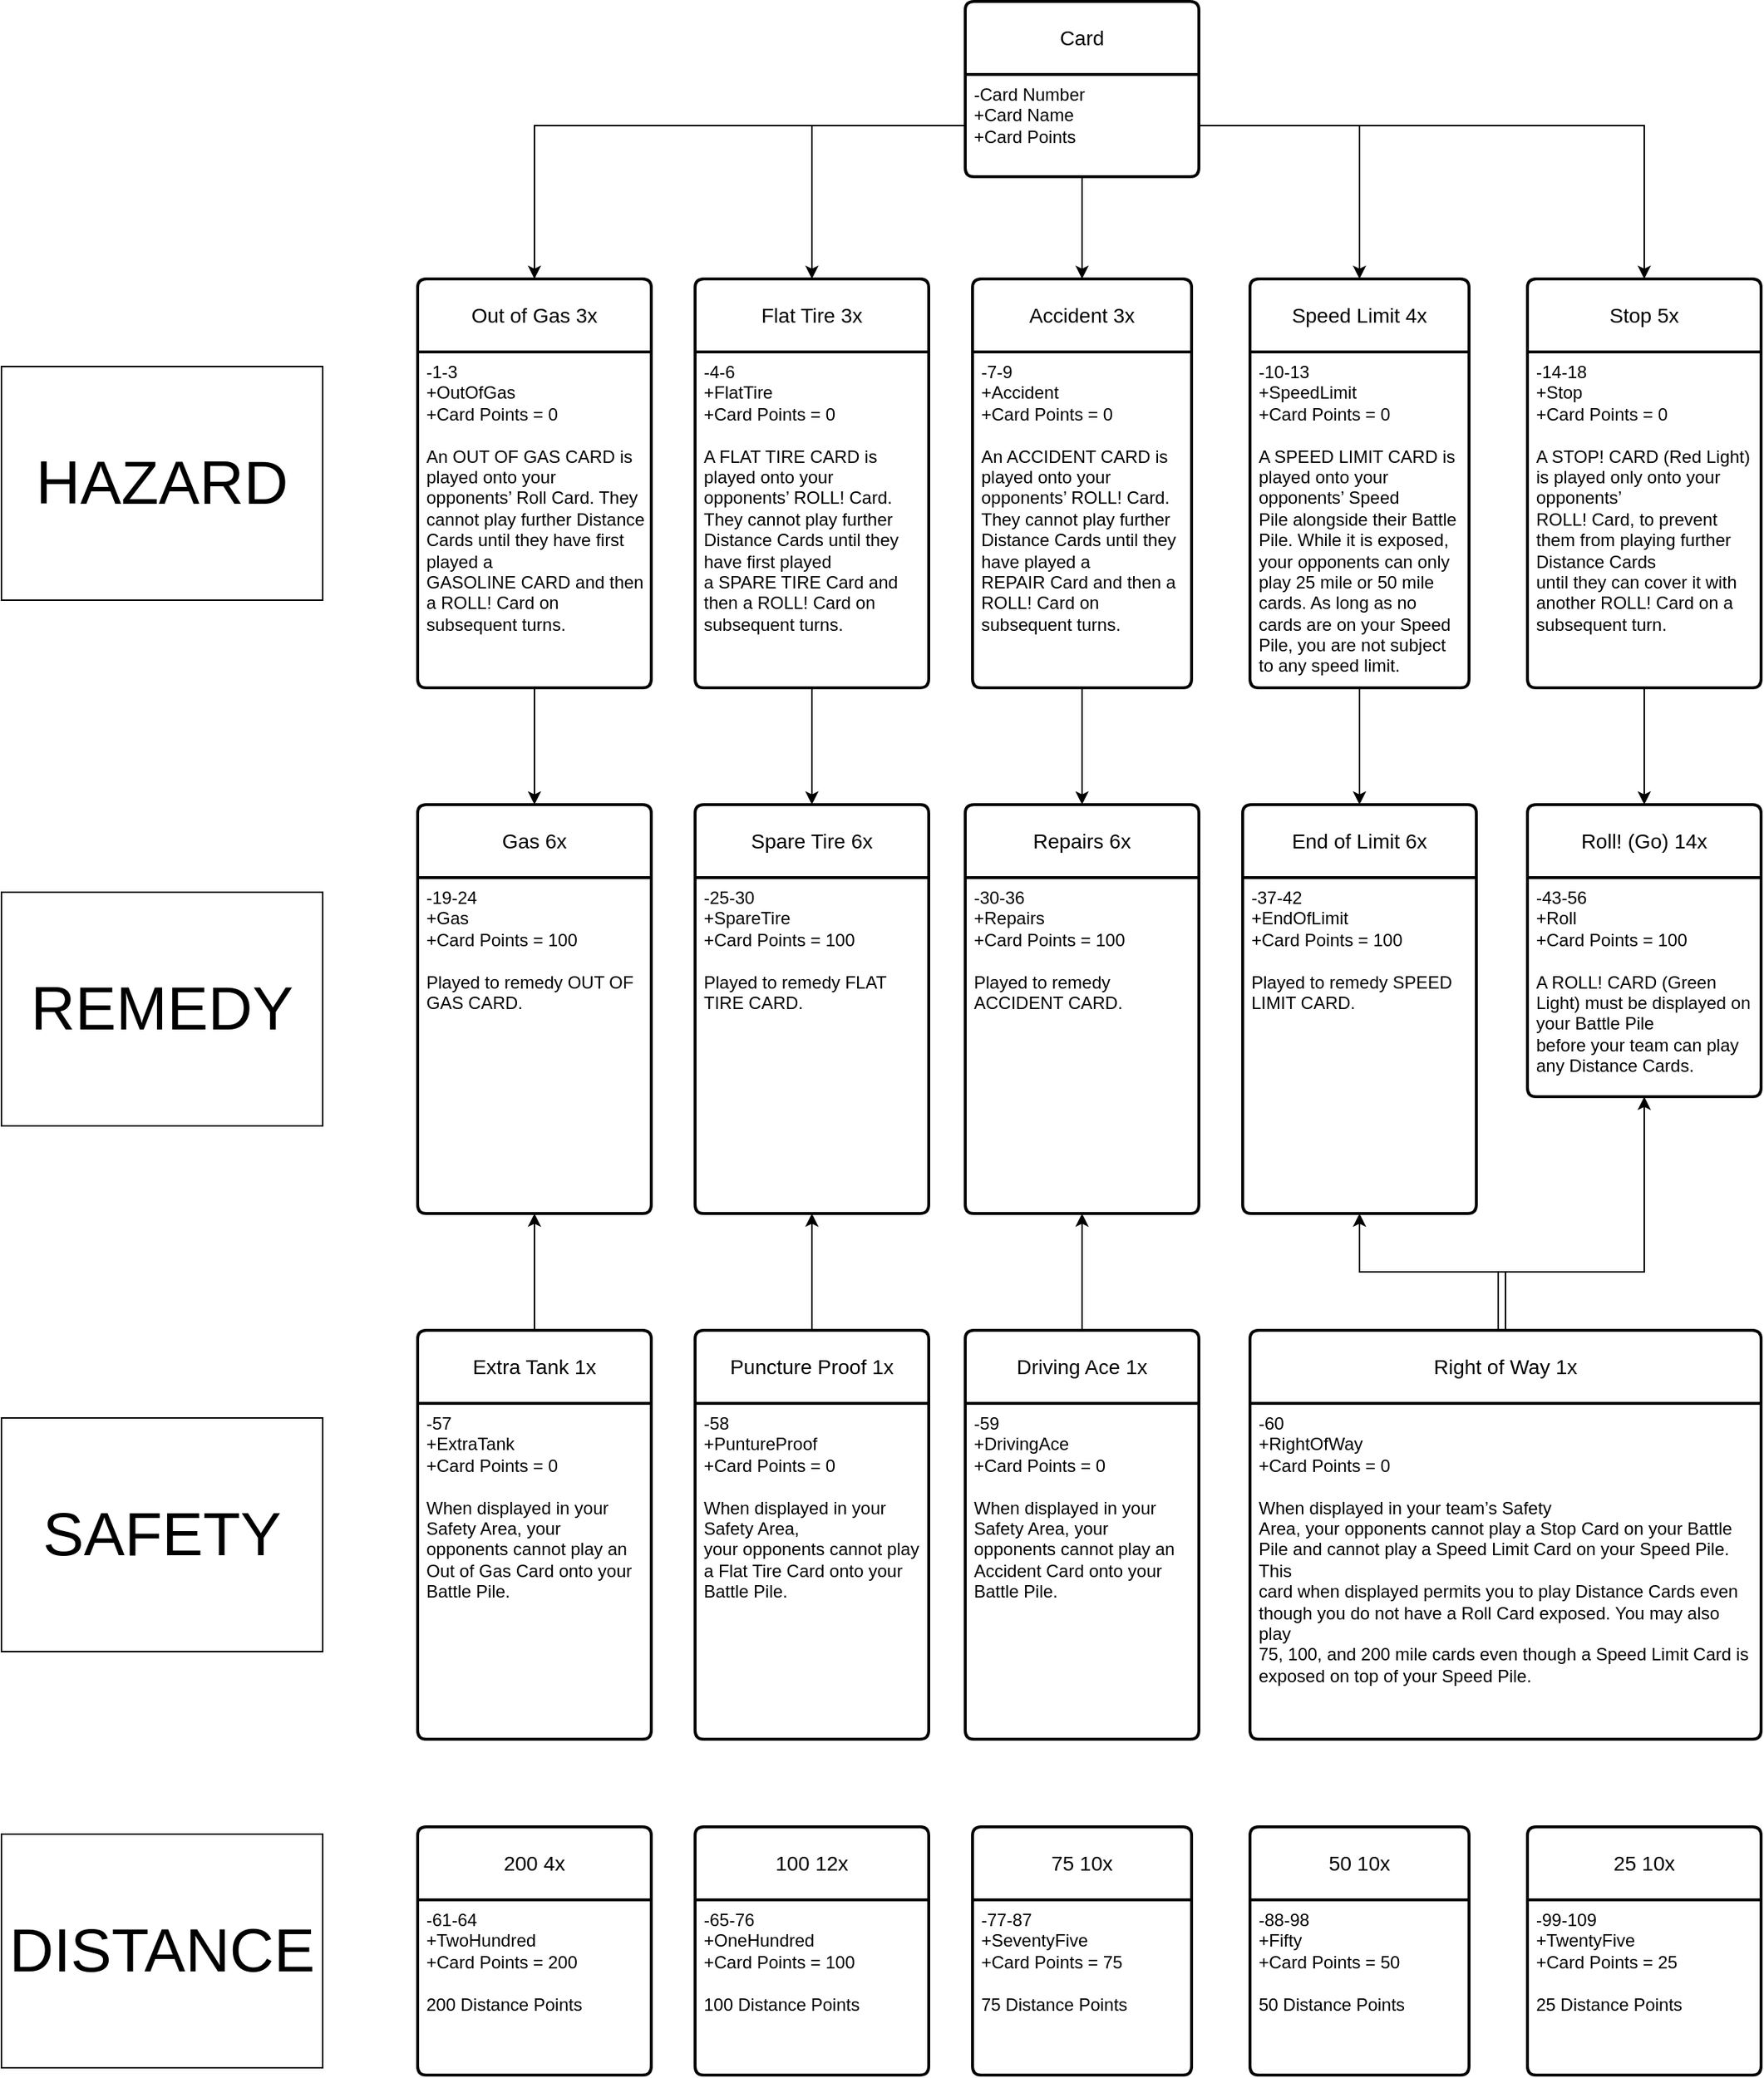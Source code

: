 <mxfile version="26.2.15" pages="6">
  <diagram name="CardDescriptions" id="M29z1TPLIgUZ7N1vZbDt">
    <mxGraphModel dx="4074" dy="2426" grid="1" gridSize="10" guides="1" tooltips="1" connect="1" arrows="1" fold="1" page="1" pageScale="1" pageWidth="850" pageHeight="1100" math="0" shadow="0">
      <root>
        <mxCell id="0" />
        <mxCell id="1" parent="0" />
        <mxCell id="3aNG4CSsGHU_DnrI1Hew-7" value="Card" style="swimlane;childLayout=stackLayout;horizontal=1;startSize=50;horizontalStack=0;rounded=1;fontSize=14;fontStyle=0;strokeWidth=2;resizeParent=0;resizeLast=1;shadow=0;dashed=0;align=center;arcSize=4;whiteSpace=wrap;html=1;" parent="1" vertex="1">
          <mxGeometry x="1085" y="50" width="160" height="120" as="geometry">
            <mxRectangle x="415" y="20" width="70" height="50" as="alternateBounds" />
          </mxGeometry>
        </mxCell>
        <mxCell id="3aNG4CSsGHU_DnrI1Hew-8" value="-Card Number&lt;div&gt;+Card Name&lt;br&gt;+Card Points&lt;/div&gt;" style="align=left;strokeColor=none;fillColor=none;spacingLeft=4;spacingRight=4;fontSize=12;verticalAlign=top;resizable=0;rotatable=0;part=1;html=1;whiteSpace=wrap;" parent="3aNG4CSsGHU_DnrI1Hew-7" vertex="1">
          <mxGeometry y="50" width="160" height="70" as="geometry" />
        </mxCell>
        <mxCell id="3aNG4CSsGHU_DnrI1Hew-9" value="Out of Gas 3x" style="swimlane;childLayout=stackLayout;horizontal=1;startSize=50;horizontalStack=0;rounded=1;fontSize=14;fontStyle=0;strokeWidth=2;resizeParent=0;resizeLast=1;shadow=0;dashed=0;align=center;arcSize=4;whiteSpace=wrap;html=1;" parent="1" vertex="1">
          <mxGeometry x="710" y="240" width="160" height="280" as="geometry" />
        </mxCell>
        <mxCell id="3aNG4CSsGHU_DnrI1Hew-10" value="-1-3&lt;div&gt;+OutOfGas&lt;br&gt;+Card Points = 0&lt;/div&gt;&lt;div&gt;&lt;br&gt;&lt;/div&gt;&lt;div&gt;&lt;div&gt;An OUT OF GAS CARD is played onto your opponents’ Roll Card. They cannot play further Distance Cards until they have first played a&lt;/div&gt;&lt;div&gt;GASOLINE CARD and then a ROLL! Card on subsequent turns.&lt;/div&gt;&lt;/div&gt;" style="align=left;strokeColor=none;fillColor=none;spacingLeft=4;spacingRight=4;fontSize=12;verticalAlign=top;resizable=0;rotatable=0;part=1;html=1;whiteSpace=wrap;" parent="3aNG4CSsGHU_DnrI1Hew-9" vertex="1">
          <mxGeometry y="50" width="160" height="230" as="geometry" />
        </mxCell>
        <mxCell id="3aNG4CSsGHU_DnrI1Hew-11" value="Flat Tire 3x" style="swimlane;childLayout=stackLayout;horizontal=1;startSize=50;horizontalStack=0;rounded=1;fontSize=14;fontStyle=0;strokeWidth=2;resizeParent=0;resizeLast=1;shadow=0;dashed=0;align=center;arcSize=4;whiteSpace=wrap;html=1;" parent="1" vertex="1">
          <mxGeometry x="900" y="240" width="160" height="280" as="geometry" />
        </mxCell>
        <mxCell id="3aNG4CSsGHU_DnrI1Hew-12" value="-4-6&lt;div&gt;+FlatTire&lt;br&gt;+Card Points = 0&lt;/div&gt;&lt;div&gt;&lt;br&gt;&lt;/div&gt;&lt;div&gt;&lt;div&gt;A FLAT TIRE CARD is played onto your opponents’ ROLL! Card. They cannot play further Distance Cards until they have first played&lt;/div&gt;&lt;div&gt;a SPARE TIRE Card and then a ROLL! Card on subsequent turns.&lt;/div&gt;&lt;/div&gt;" style="align=left;strokeColor=none;fillColor=none;spacingLeft=4;spacingRight=4;fontSize=12;verticalAlign=top;resizable=0;rotatable=0;part=1;html=1;whiteSpace=wrap;" parent="3aNG4CSsGHU_DnrI1Hew-11" vertex="1">
          <mxGeometry y="50" width="160" height="230" as="geometry" />
        </mxCell>
        <mxCell id="3aNG4CSsGHU_DnrI1Hew-13" style="edgeStyle=orthogonalEdgeStyle;rounded=0;orthogonalLoop=1;jettySize=auto;html=1;" parent="1" source="3aNG4CSsGHU_DnrI1Hew-8" target="3aNG4CSsGHU_DnrI1Hew-9" edge="1">
          <mxGeometry relative="1" as="geometry" />
        </mxCell>
        <mxCell id="3aNG4CSsGHU_DnrI1Hew-14" style="edgeStyle=orthogonalEdgeStyle;rounded=0;orthogonalLoop=1;jettySize=auto;html=1;" parent="1" source="3aNG4CSsGHU_DnrI1Hew-8" target="3aNG4CSsGHU_DnrI1Hew-11" edge="1">
          <mxGeometry relative="1" as="geometry" />
        </mxCell>
        <mxCell id="3aNG4CSsGHU_DnrI1Hew-15" value="Accident 3x" style="swimlane;childLayout=stackLayout;horizontal=1;startSize=50;horizontalStack=0;rounded=1;fontSize=14;fontStyle=0;strokeWidth=2;resizeParent=0;resizeLast=1;shadow=0;dashed=0;align=center;arcSize=4;whiteSpace=wrap;html=1;" parent="1" vertex="1">
          <mxGeometry x="1090" y="240" width="150" height="280" as="geometry" />
        </mxCell>
        <mxCell id="3aNG4CSsGHU_DnrI1Hew-16" value="-7-9&lt;div&gt;+Accident&lt;br&gt;+Card Points = 0&lt;/div&gt;&lt;div&gt;&lt;br&gt;&lt;/div&gt;&lt;div&gt;&lt;div&gt;An ACCIDENT CARD is played onto your opponents’ ROLL! Card. They cannot play further Distance Cards until they have played a&lt;/div&gt;&lt;div&gt;REPAIR Card and then a ROLL! Card on subsequent turns.&lt;/div&gt;&lt;/div&gt;" style="align=left;strokeColor=none;fillColor=none;spacingLeft=4;spacingRight=4;fontSize=12;verticalAlign=top;resizable=0;rotatable=0;part=1;html=1;whiteSpace=wrap;" parent="3aNG4CSsGHU_DnrI1Hew-15" vertex="1">
          <mxGeometry y="50" width="150" height="230" as="geometry" />
        </mxCell>
        <mxCell id="3aNG4CSsGHU_DnrI1Hew-17" value="Speed Limit 4x" style="swimlane;childLayout=stackLayout;horizontal=1;startSize=50;horizontalStack=0;rounded=1;fontSize=14;fontStyle=0;strokeWidth=2;resizeParent=0;resizeLast=1;shadow=0;dashed=0;align=center;arcSize=4;whiteSpace=wrap;html=1;" parent="1" vertex="1">
          <mxGeometry x="1280" y="240" width="150" height="280" as="geometry" />
        </mxCell>
        <mxCell id="3aNG4CSsGHU_DnrI1Hew-18" value="-10-13&lt;div&gt;+SpeedLimit&lt;br&gt;+Card Points = 0&lt;/div&gt;&lt;div&gt;&lt;br&gt;&lt;/div&gt;&lt;div&gt;&lt;div&gt;A SPEED LIMIT CARD is played onto your opponents’ Speed&lt;/div&gt;&lt;div&gt;Pile alongside their Battle Pile. While it is exposed, your&amp;nbsp;&lt;span style=&quot;background-color: transparent; color: light-dark(rgb(0, 0, 0), rgb(255, 255, 255));&quot;&gt;opponents can only play 25 mile or 50 mile cards. As long&amp;nbsp;&lt;/span&gt;&lt;span style=&quot;background-color: transparent; color: light-dark(rgb(0, 0, 0), rgb(255, 255, 255));&quot;&gt;as no cards are on your Speed Pile, you are not subject to&amp;nbsp;&lt;/span&gt;&lt;span style=&quot;background-color: transparent; color: light-dark(rgb(0, 0, 0), rgb(255, 255, 255));&quot;&gt;any speed limit.&lt;/span&gt;&lt;/div&gt;&lt;/div&gt;" style="align=left;strokeColor=none;fillColor=none;spacingLeft=4;spacingRight=4;fontSize=12;verticalAlign=top;resizable=0;rotatable=0;part=1;html=1;whiteSpace=wrap;" parent="3aNG4CSsGHU_DnrI1Hew-17" vertex="1">
          <mxGeometry y="50" width="150" height="230" as="geometry" />
        </mxCell>
        <mxCell id="3aNG4CSsGHU_DnrI1Hew-21" style="edgeStyle=orthogonalEdgeStyle;rounded=0;orthogonalLoop=1;jettySize=auto;html=1;" parent="1" source="3aNG4CSsGHU_DnrI1Hew-8" target="3aNG4CSsGHU_DnrI1Hew-15" edge="1">
          <mxGeometry relative="1" as="geometry" />
        </mxCell>
        <mxCell id="3aNG4CSsGHU_DnrI1Hew-22" style="edgeStyle=orthogonalEdgeStyle;rounded=0;orthogonalLoop=1;jettySize=auto;html=1;" parent="1" source="3aNG4CSsGHU_DnrI1Hew-8" target="3aNG4CSsGHU_DnrI1Hew-17" edge="1">
          <mxGeometry relative="1" as="geometry" />
        </mxCell>
        <mxCell id="3aNG4CSsGHU_DnrI1Hew-23" value="Stop 5x" style="swimlane;childLayout=stackLayout;horizontal=1;startSize=50;horizontalStack=0;rounded=1;fontSize=14;fontStyle=0;strokeWidth=2;resizeParent=0;resizeLast=1;shadow=0;dashed=0;align=center;arcSize=4;whiteSpace=wrap;html=1;" parent="1" vertex="1">
          <mxGeometry x="1470" y="240" width="160" height="280" as="geometry" />
        </mxCell>
        <mxCell id="3aNG4CSsGHU_DnrI1Hew-24" value="-14-18&lt;div&gt;+Stop&lt;br&gt;+Card Points = 0&lt;/div&gt;&lt;div&gt;&lt;br&gt;&lt;/div&gt;&lt;div&gt;&lt;div&gt;A STOP! CARD (Red Light) is played only onto your opponents’&lt;/div&gt;&lt;div&gt;ROLL! Card, to prevent them from playing further Distance Cards&lt;/div&gt;&lt;div&gt;until they can cover it with another ROLL! Card on a subsequent turn.&lt;/div&gt;&lt;/div&gt;" style="align=left;strokeColor=none;fillColor=none;spacingLeft=4;spacingRight=4;fontSize=12;verticalAlign=top;resizable=0;rotatable=0;part=1;html=1;whiteSpace=wrap;" parent="3aNG4CSsGHU_DnrI1Hew-23" vertex="1">
          <mxGeometry y="50" width="160" height="230" as="geometry" />
        </mxCell>
        <mxCell id="3aNG4CSsGHU_DnrI1Hew-25" style="edgeStyle=orthogonalEdgeStyle;rounded=0;orthogonalLoop=1;jettySize=auto;html=1;" parent="1" source="3aNG4CSsGHU_DnrI1Hew-8" target="3aNG4CSsGHU_DnrI1Hew-23" edge="1">
          <mxGeometry relative="1" as="geometry" />
        </mxCell>
        <mxCell id="3aNG4CSsGHU_DnrI1Hew-31" value="Gas 6x" style="swimlane;childLayout=stackLayout;horizontal=1;startSize=50;horizontalStack=0;rounded=1;fontSize=14;fontStyle=0;strokeWidth=2;resizeParent=0;resizeLast=1;shadow=0;dashed=0;align=center;arcSize=4;whiteSpace=wrap;html=1;" parent="1" vertex="1">
          <mxGeometry x="710" y="600" width="160" height="280" as="geometry" />
        </mxCell>
        <mxCell id="3aNG4CSsGHU_DnrI1Hew-32" value="-19-24&lt;br&gt;+Gas&lt;br&gt;+Card Points = 100&lt;div&gt;&lt;br&gt;&lt;/div&gt;&lt;div&gt;Played to remedy OUT OF GAS CARD.&lt;/div&gt;" style="align=left;strokeColor=none;fillColor=none;spacingLeft=4;spacingRight=4;fontSize=12;verticalAlign=top;resizable=0;rotatable=0;part=1;html=1;whiteSpace=wrap;" parent="3aNG4CSsGHU_DnrI1Hew-31" vertex="1">
          <mxGeometry y="50" width="160" height="230" as="geometry" />
        </mxCell>
        <mxCell id="3aNG4CSsGHU_DnrI1Hew-33" value="Spare Tire 6x" style="swimlane;childLayout=stackLayout;horizontal=1;startSize=50;horizontalStack=0;rounded=1;fontSize=14;fontStyle=0;strokeWidth=2;resizeParent=0;resizeLast=1;shadow=0;dashed=0;align=center;arcSize=4;whiteSpace=wrap;html=1;" parent="1" vertex="1">
          <mxGeometry x="900" y="600" width="160" height="280" as="geometry" />
        </mxCell>
        <mxCell id="3aNG4CSsGHU_DnrI1Hew-34" value="-25-30&lt;br&gt;+SpareTire&lt;span style=&quot;color: rgba(0, 0, 0, 0); font-family: monospace; font-size: 0px; text-wrap-mode: nowrap;&quot;&gt;%3CmxGraphModel%3E%3Croot%3E%3CmxCell%20id%3D%220%22%2F%3E%3CmxCell%20id%3D%221%22%20parent%3D%220%22%2F%3E%3CmxCell%20id%3D%222%22%20value%3D%22Gas%206x%22%20style%3D%22swimlane%3BchildLayout%3DstackLayout%3Bhorizontal%3D1%3BstartSize%3D50%3BhorizontalStack%3D0%3Brounded%3D1%3BfontSize%3D14%3BfontStyle%3D0%3BstrokeWidth%3D2%3BresizeParent%3D0%3BresizeLast%3D1%3Bshadow%3D0%3Bdashed%3D0%3Balign%3Dcenter%3BarcSize%3D4%3BwhiteSpace%3Dwrap%3Bhtml%3D1%3B%22%20vertex%3D%221%22%20parent%3D%221%22%3E%3CmxGeometry%20x%3D%2240%22%20y%3D%22720%22%20width%3D%22160%22%20height%3D%22280%22%20as%3D%22geometry%22%2F%3E%3C%2FmxCell%3E%3CmxCell%20id%3D%223%22%20value%3D%22-19-24%26lt%3Bbr%26gt%3B%2BGas%26lt%3Bbr%26gt%3B%2BCard%20Points%20%3D%20100%26amp%3Bnbsp%3B%22%20style%3D%22align%3Dleft%3BstrokeColor%3Dnone%3BfillColor%3Dnone%3BspacingLeft%3D4%3BspacingRight%3D4%3BfontSize%3D12%3BverticalAlign%3Dtop%3Bresizable%3D0%3Brotatable%3D0%3Bpart%3D1%3Bhtml%3D1%3BwhiteSpace%3Dwrap%3B%22%20vertex%3D%221%22%20parent%3D%222%22%3E%3CmxGeometry%20y%3D%2250%22%20width%3D%22160%22%20height%3D%22230%22%20as%3D%22geometry%22%2F%3E%3C%2FmxCell%3E%3C%2Froot%3E%3C%2FmxGraphModel%3E&lt;/span&gt;&lt;br&gt;+Card Points = 100&lt;div&gt;&lt;br&gt;&lt;/div&gt;&lt;div&gt;&lt;span style=&quot;background-color: transparent; color: light-dark(rgb(0, 0, 0), rgb(255, 255, 255));&quot;&gt;Played to remedy FLAT TIRE CARD.&lt;/span&gt;&amp;nbsp;&lt;/div&gt;" style="align=left;strokeColor=none;fillColor=none;spacingLeft=4;spacingRight=4;fontSize=12;verticalAlign=top;resizable=0;rotatable=0;part=1;html=1;whiteSpace=wrap;" parent="3aNG4CSsGHU_DnrI1Hew-33" vertex="1">
          <mxGeometry y="50" width="160" height="230" as="geometry" />
        </mxCell>
        <mxCell id="3aNG4CSsGHU_DnrI1Hew-35" value="Repairs 6x" style="swimlane;childLayout=stackLayout;horizontal=1;startSize=50;horizontalStack=0;rounded=1;fontSize=14;fontStyle=0;strokeWidth=2;resizeParent=0;resizeLast=1;shadow=0;dashed=0;align=center;arcSize=4;whiteSpace=wrap;html=1;" parent="1" vertex="1">
          <mxGeometry x="1085" y="600" width="160" height="280" as="geometry" />
        </mxCell>
        <mxCell id="3aNG4CSsGHU_DnrI1Hew-36" value="-30-36&lt;br&gt;+Repairs&lt;br&gt;+Card Points = 100&lt;div&gt;&lt;br&gt;&lt;/div&gt;&lt;div&gt;&lt;span style=&quot;background-color: transparent; color: light-dark(rgb(0, 0, 0), rgb(255, 255, 255));&quot;&gt;Played to remedy ACCIDENT CARD.&lt;/span&gt;&amp;nbsp;&lt;/div&gt;" style="align=left;strokeColor=none;fillColor=none;spacingLeft=4;spacingRight=4;fontSize=12;verticalAlign=top;resizable=0;rotatable=0;part=1;html=1;whiteSpace=wrap;" parent="3aNG4CSsGHU_DnrI1Hew-35" vertex="1">
          <mxGeometry y="50" width="160" height="230" as="geometry" />
        </mxCell>
        <mxCell id="3aNG4CSsGHU_DnrI1Hew-37" value="End of Limit 6x" style="swimlane;childLayout=stackLayout;horizontal=1;startSize=50;horizontalStack=0;rounded=1;fontSize=14;fontStyle=0;strokeWidth=2;resizeParent=0;resizeLast=1;shadow=0;dashed=0;align=center;arcSize=4;whiteSpace=wrap;html=1;" parent="1" vertex="1">
          <mxGeometry x="1275" y="600" width="160" height="280" as="geometry" />
        </mxCell>
        <mxCell id="3aNG4CSsGHU_DnrI1Hew-38" value="-37-42&lt;br&gt;+EndOfLimit&lt;br&gt;+Card Points = 100&lt;div&gt;&lt;br&gt;&lt;/div&gt;&lt;div&gt;&lt;span style=&quot;background-color: transparent; color: light-dark(rgb(0, 0, 0), rgb(255, 255, 255));&quot;&gt;Played to remedy SPEED LIMIT CARD.&lt;/span&gt;&amp;nbsp;&lt;/div&gt;" style="align=left;strokeColor=none;fillColor=none;spacingLeft=4;spacingRight=4;fontSize=12;verticalAlign=top;resizable=0;rotatable=0;part=1;html=1;whiteSpace=wrap;" parent="3aNG4CSsGHU_DnrI1Hew-37" vertex="1">
          <mxGeometry y="50" width="160" height="230" as="geometry" />
        </mxCell>
        <mxCell id="3aNG4CSsGHU_DnrI1Hew-39" value="Roll! (Go) 14x" style="swimlane;childLayout=stackLayout;horizontal=1;startSize=50;horizontalStack=0;rounded=1;fontSize=14;fontStyle=0;strokeWidth=2;resizeParent=0;resizeLast=1;shadow=0;dashed=0;align=center;arcSize=4;whiteSpace=wrap;html=1;" parent="1" vertex="1">
          <mxGeometry x="1470" y="600" width="160" height="200" as="geometry" />
        </mxCell>
        <mxCell id="3aNG4CSsGHU_DnrI1Hew-40" value="-43-56&lt;br&gt;+Roll&lt;br&gt;+Card Points = 100&lt;div&gt;&lt;br&gt;&lt;/div&gt;&lt;div&gt;A ROLL! CARD (Green Light) must be displayed on your Battle Pile&lt;/div&gt;&lt;div&gt;&lt;span style=&quot;background-color: transparent;&quot;&gt;before your team can play any Distance Cards.&lt;/span&gt;&amp;nbsp;&lt;/div&gt;" style="align=left;strokeColor=none;fillColor=none;spacingLeft=4;spacingRight=4;fontSize=12;verticalAlign=top;resizable=0;rotatable=0;part=1;html=1;whiteSpace=wrap;" parent="3aNG4CSsGHU_DnrI1Hew-39" vertex="1">
          <mxGeometry y="50" width="160" height="150" as="geometry" />
        </mxCell>
        <mxCell id="3aNG4CSsGHU_DnrI1Hew-41" style="edgeStyle=orthogonalEdgeStyle;rounded=0;orthogonalLoop=1;jettySize=auto;html=1;" parent="1" source="3aNG4CSsGHU_DnrI1Hew-16" target="3aNG4CSsGHU_DnrI1Hew-35" edge="1">
          <mxGeometry relative="1" as="geometry" />
        </mxCell>
        <mxCell id="3aNG4CSsGHU_DnrI1Hew-42" style="edgeStyle=orthogonalEdgeStyle;rounded=0;orthogonalLoop=1;jettySize=auto;html=1;" parent="1" source="3aNG4CSsGHU_DnrI1Hew-18" target="3aNG4CSsGHU_DnrI1Hew-37" edge="1">
          <mxGeometry relative="1" as="geometry" />
        </mxCell>
        <mxCell id="3aNG4CSsGHU_DnrI1Hew-43" style="edgeStyle=orthogonalEdgeStyle;rounded=0;orthogonalLoop=1;jettySize=auto;html=1;" parent="1" source="3aNG4CSsGHU_DnrI1Hew-24" target="3aNG4CSsGHU_DnrI1Hew-39" edge="1">
          <mxGeometry relative="1" as="geometry" />
        </mxCell>
        <mxCell id="3aNG4CSsGHU_DnrI1Hew-44" style="edgeStyle=orthogonalEdgeStyle;rounded=0;orthogonalLoop=1;jettySize=auto;html=1;" parent="1" source="3aNG4CSsGHU_DnrI1Hew-12" target="3aNG4CSsGHU_DnrI1Hew-33" edge="1">
          <mxGeometry relative="1" as="geometry" />
        </mxCell>
        <mxCell id="3aNG4CSsGHU_DnrI1Hew-45" style="edgeStyle=orthogonalEdgeStyle;rounded=0;orthogonalLoop=1;jettySize=auto;html=1;" parent="1" source="3aNG4CSsGHU_DnrI1Hew-10" target="3aNG4CSsGHU_DnrI1Hew-31" edge="1">
          <mxGeometry relative="1" as="geometry" />
        </mxCell>
        <mxCell id="3aNG4CSsGHU_DnrI1Hew-56" style="edgeStyle=orthogonalEdgeStyle;rounded=0;orthogonalLoop=1;jettySize=auto;html=1;" parent="1" source="3aNG4CSsGHU_DnrI1Hew-46" target="3aNG4CSsGHU_DnrI1Hew-32" edge="1">
          <mxGeometry relative="1" as="geometry" />
        </mxCell>
        <mxCell id="3aNG4CSsGHU_DnrI1Hew-46" value="Extra Tank 1x" style="swimlane;childLayout=stackLayout;horizontal=1;startSize=50;horizontalStack=0;rounded=1;fontSize=14;fontStyle=0;strokeWidth=2;resizeParent=0;resizeLast=1;shadow=0;dashed=0;align=center;arcSize=4;whiteSpace=wrap;html=1;" parent="1" vertex="1">
          <mxGeometry x="710" y="960" width="160" height="280" as="geometry" />
        </mxCell>
        <mxCell id="3aNG4CSsGHU_DnrI1Hew-47" value="-57&lt;br&gt;+ExtraTank&lt;br&gt;+Card Points = 0&lt;div&gt;&lt;br&gt;&lt;/div&gt;&lt;div&gt;&lt;div&gt;When displayed in your Safety Area, your&lt;/div&gt;&lt;div&gt;opponents cannot play an Out of Gas Card onto your Battle Pile.&lt;/div&gt;&lt;/div&gt;" style="align=left;strokeColor=none;fillColor=none;spacingLeft=4;spacingRight=4;fontSize=12;verticalAlign=top;resizable=0;rotatable=0;part=1;html=1;whiteSpace=wrap;" parent="3aNG4CSsGHU_DnrI1Hew-46" vertex="1">
          <mxGeometry y="50" width="160" height="230" as="geometry" />
        </mxCell>
        <mxCell id="3aNG4CSsGHU_DnrI1Hew-57" style="edgeStyle=orthogonalEdgeStyle;rounded=0;orthogonalLoop=1;jettySize=auto;html=1;" parent="1" source="3aNG4CSsGHU_DnrI1Hew-48" target="3aNG4CSsGHU_DnrI1Hew-34" edge="1">
          <mxGeometry relative="1" as="geometry" />
        </mxCell>
        <mxCell id="3aNG4CSsGHU_DnrI1Hew-48" value="Puncture Proof 1x" style="swimlane;childLayout=stackLayout;horizontal=1;startSize=50;horizontalStack=0;rounded=1;fontSize=14;fontStyle=0;strokeWidth=2;resizeParent=0;resizeLast=1;shadow=0;dashed=0;align=center;arcSize=4;whiteSpace=wrap;html=1;" parent="1" vertex="1">
          <mxGeometry x="900" y="960" width="160" height="280" as="geometry" />
        </mxCell>
        <mxCell id="3aNG4CSsGHU_DnrI1Hew-49" value="-58&lt;br&gt;+PuntureProof&lt;span style=&quot;color: rgba(0, 0, 0, 0); font-family: monospace; font-size: 0px; text-wrap-mode: nowrap;&quot;&gt;%3CmxGraphModel%3E%3Croot%3E%3CmxCell%20id%3D%220%22%2F%3E%3CmxCell%20id%3D%221%22%20parent%3D%220%22%2F%3E%3CmxCell%20id%3D%222%22%20value%3D%22Gas%206x%22%20style%3D%22swimlane%3BchildLayout%3DstackLayout%3Bhorizontal%3D1%3BstartSize%3D50%3BhorizontalStack%3D0%3Brounded%3D1%3BfontSize%3D14%3BfontStyle%3D0%3BstrokeWidth%3D2%3BresizeParent%3D0%3BresizeLast%3D1%3Bshadow%3D0%3Bdashed%3D0%3Balign%3Dcenter%3BarcSize%3D4%3BwhiteSpace%3Dwrap%3Bhtml%3D1%3B%22%20vertex%3D%221%22%20parent%3D%221%22%3E%3CmxGeometry%20x%3D%2240%22%20y%3D%22720%22%20width%3D%22160%22%20height%3D%22280%22%20as%3D%22geometry%22%2F%3E%3C%2FmxCell%3E%3CmxCell%20id%3D%223%22%20value%3D%22-19-24%26lt%3Bbr%26gt%3B%2BGas%26lt%3Bbr%26gt%3B%2BCard%20Points%20%3D%20100%26amp%3Bnbsp%3B%22%20style%3D%22align%3Dleft%3BstrokeColor%3Dnone%3BfillColor%3Dnone%3BspacingLeft%3D4%3BspacingRight%3D4%3BfontSize%3D12%3BverticalAlign%3Dtop%3Bresizable%3D0%3Brotatable%3D0%3Bpart%3D1%3Bhtml%3D1%3BwhiteSpace%3Dwrap%3B%22%20vertex%3D%221%22%20parent%3D%222%22%3E%3CmxGeometry%20y%3D%2250%22%20width%3D%22160%22%20height%3D%22230%22%20as%3D%22geometry%22%2F%3E%3C%2FmxCell%3E%3C%2Froot%3E%3C%2FmxGraphModel%3E&lt;/span&gt;&lt;br&gt;+Card Points = 0&lt;div&gt;&lt;br&gt;&lt;/div&gt;&lt;div&gt;&lt;div&gt;When displayed in your Safety Area,&lt;/div&gt;&lt;div&gt;your opponents cannot play a Flat Tire Card onto your Battle Pile.&lt;/div&gt;&lt;/div&gt;" style="align=left;strokeColor=none;fillColor=none;spacingLeft=4;spacingRight=4;fontSize=12;verticalAlign=top;resizable=0;rotatable=0;part=1;html=1;whiteSpace=wrap;" parent="3aNG4CSsGHU_DnrI1Hew-48" vertex="1">
          <mxGeometry y="50" width="160" height="230" as="geometry" />
        </mxCell>
        <mxCell id="3aNG4CSsGHU_DnrI1Hew-58" style="edgeStyle=orthogonalEdgeStyle;rounded=0;orthogonalLoop=1;jettySize=auto;html=1;" parent="1" source="3aNG4CSsGHU_DnrI1Hew-50" target="3aNG4CSsGHU_DnrI1Hew-36" edge="1">
          <mxGeometry relative="1" as="geometry" />
        </mxCell>
        <mxCell id="3aNG4CSsGHU_DnrI1Hew-50" value="Driving Ace 1x" style="swimlane;childLayout=stackLayout;horizontal=1;startSize=50;horizontalStack=0;rounded=1;fontSize=14;fontStyle=0;strokeWidth=2;resizeParent=0;resizeLast=1;shadow=0;dashed=0;align=center;arcSize=4;whiteSpace=wrap;html=1;" parent="1" vertex="1">
          <mxGeometry x="1085" y="960" width="160" height="280" as="geometry" />
        </mxCell>
        <mxCell id="3aNG4CSsGHU_DnrI1Hew-51" value="-59&lt;br&gt;+DrivingAce&lt;br&gt;+Card Points = 0&lt;div&gt;&lt;br&gt;&lt;/div&gt;&lt;div&gt;&lt;div&gt;When displayed in your Safety Area, your&lt;/div&gt;&lt;div&gt;opponents cannot play an Accident Card onto your Battle Pile.&lt;/div&gt;&lt;/div&gt;" style="align=left;strokeColor=none;fillColor=none;spacingLeft=4;spacingRight=4;fontSize=12;verticalAlign=top;resizable=0;rotatable=0;part=1;html=1;whiteSpace=wrap;" parent="3aNG4CSsGHU_DnrI1Hew-50" vertex="1">
          <mxGeometry y="50" width="160" height="230" as="geometry" />
        </mxCell>
        <mxCell id="3aNG4CSsGHU_DnrI1Hew-59" style="edgeStyle=orthogonalEdgeStyle;rounded=0;orthogonalLoop=1;jettySize=auto;html=1;" parent="1" source="3aNG4CSsGHU_DnrI1Hew-52" target="3aNG4CSsGHU_DnrI1Hew-38" edge="1">
          <mxGeometry relative="1" as="geometry" />
        </mxCell>
        <mxCell id="3aNG4CSsGHU_DnrI1Hew-60" style="edgeStyle=orthogonalEdgeStyle;rounded=0;orthogonalLoop=1;jettySize=auto;html=1;" parent="1" source="3aNG4CSsGHU_DnrI1Hew-52" target="3aNG4CSsGHU_DnrI1Hew-40" edge="1">
          <mxGeometry relative="1" as="geometry">
            <Array as="points">
              <mxPoint x="1450" y="920" />
              <mxPoint x="1550" y="920" />
            </Array>
          </mxGeometry>
        </mxCell>
        <mxCell id="3aNG4CSsGHU_DnrI1Hew-52" value="Right of Way 1x" style="swimlane;childLayout=stackLayout;horizontal=1;startSize=50;horizontalStack=0;rounded=1;fontSize=14;fontStyle=0;strokeWidth=2;resizeParent=0;resizeLast=1;shadow=0;dashed=0;align=center;arcSize=4;whiteSpace=wrap;html=1;" parent="1" vertex="1">
          <mxGeometry x="1280" y="960" width="350" height="280" as="geometry" />
        </mxCell>
        <mxCell id="3aNG4CSsGHU_DnrI1Hew-53" value="-60&lt;br&gt;+RightOfWay&lt;br&gt;+Card Points = 0&lt;div&gt;&lt;br&gt;&lt;/div&gt;&lt;div&gt;&lt;div&gt;When displayed in your team’s Safety&lt;/div&gt;&lt;div&gt;Area, your opponents cannot play a Stop Card on your Battle&lt;/div&gt;&lt;div&gt;Pile and cannot play a Speed Limit Card on your Speed Pile. This&lt;/div&gt;&lt;div&gt;card when displayed permits you to play Distance Cards even&lt;/div&gt;&lt;div&gt;though you do not have a Roll Card exposed. You may also play&lt;/div&gt;&lt;div&gt;75, 100, and 200 mile cards even though a Speed Limit Card is&lt;/div&gt;&lt;div&gt;exposed on top of your Speed Pile.&lt;/div&gt;&lt;/div&gt;" style="align=left;strokeColor=none;fillColor=none;spacingLeft=4;spacingRight=4;fontSize=12;verticalAlign=top;resizable=0;rotatable=0;part=1;html=1;whiteSpace=wrap;" parent="3aNG4CSsGHU_DnrI1Hew-52" vertex="1">
          <mxGeometry y="50" width="350" height="230" as="geometry" />
        </mxCell>
        <mxCell id="3aNG4CSsGHU_DnrI1Hew-61" value="200 4x" style="swimlane;childLayout=stackLayout;horizontal=1;startSize=50;horizontalStack=0;rounded=1;fontSize=14;fontStyle=0;strokeWidth=2;resizeParent=0;resizeLast=1;shadow=0;dashed=0;align=center;arcSize=4;whiteSpace=wrap;html=1;" parent="1" vertex="1">
          <mxGeometry x="710" y="1300" width="160" height="170" as="geometry" />
        </mxCell>
        <mxCell id="3aNG4CSsGHU_DnrI1Hew-62" value="-61-64&lt;div&gt;+TwoHundred&lt;br&gt;+Card Points = 200&lt;/div&gt;&lt;div&gt;&lt;br&gt;&lt;/div&gt;&lt;div&gt;&lt;div&gt;200 Distance Points&lt;/div&gt;&lt;/div&gt;" style="align=left;strokeColor=none;fillColor=none;spacingLeft=4;spacingRight=4;fontSize=12;verticalAlign=top;resizable=0;rotatable=0;part=1;html=1;whiteSpace=wrap;" parent="3aNG4CSsGHU_DnrI1Hew-61" vertex="1">
          <mxGeometry y="50" width="160" height="120" as="geometry" />
        </mxCell>
        <mxCell id="3aNG4CSsGHU_DnrI1Hew-63" value="100 12x" style="swimlane;childLayout=stackLayout;horizontal=1;startSize=50;horizontalStack=0;rounded=1;fontSize=14;fontStyle=0;strokeWidth=2;resizeParent=0;resizeLast=1;shadow=0;dashed=0;align=center;arcSize=4;whiteSpace=wrap;html=1;" parent="1" vertex="1">
          <mxGeometry x="900" y="1300" width="160" height="170" as="geometry" />
        </mxCell>
        <mxCell id="3aNG4CSsGHU_DnrI1Hew-64" value="-65-76&lt;div&gt;+OneHundred&lt;br&gt;+Card Points = 100&lt;/div&gt;&lt;div&gt;&lt;br&gt;&lt;/div&gt;&lt;div&gt;&lt;div&gt;100 Distance Points&lt;/div&gt;&lt;/div&gt;" style="align=left;strokeColor=none;fillColor=none;spacingLeft=4;spacingRight=4;fontSize=12;verticalAlign=top;resizable=0;rotatable=0;part=1;html=1;whiteSpace=wrap;" parent="3aNG4CSsGHU_DnrI1Hew-63" vertex="1">
          <mxGeometry y="50" width="160" height="120" as="geometry" />
        </mxCell>
        <mxCell id="3aNG4CSsGHU_DnrI1Hew-65" value="75 10x" style="swimlane;childLayout=stackLayout;horizontal=1;startSize=50;horizontalStack=0;rounded=1;fontSize=14;fontStyle=0;strokeWidth=2;resizeParent=0;resizeLast=1;shadow=0;dashed=0;align=center;arcSize=4;whiteSpace=wrap;html=1;" parent="1" vertex="1">
          <mxGeometry x="1090" y="1300" width="150" height="170" as="geometry" />
        </mxCell>
        <mxCell id="3aNG4CSsGHU_DnrI1Hew-66" value="-77-87&lt;div&gt;+SeventyFive&lt;br&gt;+Card Points = 75&lt;/div&gt;&lt;div&gt;&lt;br&gt;&lt;/div&gt;&lt;div&gt;75 Distance Points&lt;/div&gt;" style="align=left;strokeColor=none;fillColor=none;spacingLeft=4;spacingRight=4;fontSize=12;verticalAlign=top;resizable=0;rotatable=0;part=1;html=1;whiteSpace=wrap;" parent="3aNG4CSsGHU_DnrI1Hew-65" vertex="1">
          <mxGeometry y="50" width="150" height="120" as="geometry" />
        </mxCell>
        <mxCell id="3aNG4CSsGHU_DnrI1Hew-67" value="50 10x" style="swimlane;childLayout=stackLayout;horizontal=1;startSize=50;horizontalStack=0;rounded=1;fontSize=14;fontStyle=0;strokeWidth=2;resizeParent=0;resizeLast=1;shadow=0;dashed=0;align=center;arcSize=4;whiteSpace=wrap;html=1;" parent="1" vertex="1">
          <mxGeometry x="1280" y="1300" width="150" height="170" as="geometry" />
        </mxCell>
        <mxCell id="3aNG4CSsGHU_DnrI1Hew-68" value="-88-98&lt;div&gt;+Fifty&lt;br&gt;+Card Points = 50&lt;/div&gt;&lt;div&gt;&lt;br&gt;&lt;/div&gt;&lt;div&gt;&lt;div&gt;50 Distance Points&lt;/div&gt;&lt;/div&gt;" style="align=left;strokeColor=none;fillColor=none;spacingLeft=4;spacingRight=4;fontSize=12;verticalAlign=top;resizable=0;rotatable=0;part=1;html=1;whiteSpace=wrap;" parent="3aNG4CSsGHU_DnrI1Hew-67" vertex="1">
          <mxGeometry y="50" width="150" height="120" as="geometry" />
        </mxCell>
        <mxCell id="3aNG4CSsGHU_DnrI1Hew-69" value="25 10x" style="swimlane;childLayout=stackLayout;horizontal=1;startSize=50;horizontalStack=0;rounded=1;fontSize=14;fontStyle=0;strokeWidth=2;resizeParent=0;resizeLast=1;shadow=0;dashed=0;align=center;arcSize=4;whiteSpace=wrap;html=1;" parent="1" vertex="1">
          <mxGeometry x="1470" y="1300" width="160" height="170" as="geometry" />
        </mxCell>
        <mxCell id="3aNG4CSsGHU_DnrI1Hew-70" value="-99-109&lt;div&gt;+TwentyFive&lt;br&gt;+Card Points = 25&lt;/div&gt;&lt;div&gt;&lt;br&gt;&lt;/div&gt;&lt;div&gt;&lt;div&gt;25 Distance Points&lt;/div&gt;&lt;/div&gt;" style="align=left;strokeColor=none;fillColor=none;spacingLeft=4;spacingRight=4;fontSize=12;verticalAlign=top;resizable=0;rotatable=0;part=1;html=1;whiteSpace=wrap;" parent="3aNG4CSsGHU_DnrI1Hew-69" vertex="1">
          <mxGeometry y="50" width="160" height="120" as="geometry" />
        </mxCell>
        <mxCell id="U6Mql7gJV3qY9ODSW9Gl-1" value="&lt;font style=&quot;font-size: 42px;&quot;&gt;HAZARD&lt;/font&gt;" style="rounded=0;whiteSpace=wrap;html=1;" vertex="1" parent="1">
          <mxGeometry x="425" y="300" width="220" height="160" as="geometry" />
        </mxCell>
        <mxCell id="U6Mql7gJV3qY9ODSW9Gl-2" value="&lt;font style=&quot;font-size: 42px;&quot;&gt;REMEDY&lt;/font&gt;&lt;span style=&quot;color: rgba(0, 0, 0, 0); font-family: monospace; font-size: 0px; text-align: start; text-wrap-mode: nowrap;&quot;&gt;%3CmxGraphModel%3E%3Croot%3E%3CmxCell%20id%3D%220%22%2F%3E%3CmxCell%20id%3D%221%22%20parent%3D%220%22%2F%3E%3CmxCell%20id%3D%222%22%20value%3D%22%26lt%3Bfont%20style%3D%26quot%3Bfont-size%3A%2042px%3B%26quot%3B%26gt%3BHAZARD%26lt%3B%2Ffont%26gt%3B%22%20style%3D%22rounded%3D0%3BwhiteSpace%3Dwrap%3Bhtml%3D1%3B%22%20vertex%3D%221%22%20parent%3D%221%22%3E%3CmxGeometry%20x%3D%22425%22%20y%3D%22300%22%20width%3D%22220%22%20height%3D%22160%22%20as%3D%22geometry%22%2F%3E%3C%2FmxCell%3E%3C%2Froot%3E%3C%2FmxGraphModel%3E&lt;/span&gt;" style="rounded=0;whiteSpace=wrap;html=1;" vertex="1" parent="1">
          <mxGeometry x="425" y="660" width="220" height="160" as="geometry" />
        </mxCell>
        <mxCell id="U6Mql7gJV3qY9ODSW9Gl-3" value="&lt;font style=&quot;font-size: 42px;&quot;&gt;SAFETY&lt;/font&gt;" style="rounded=0;whiteSpace=wrap;html=1;" vertex="1" parent="1">
          <mxGeometry x="425" y="1020" width="220" height="160" as="geometry" />
        </mxCell>
        <mxCell id="U6Mql7gJV3qY9ODSW9Gl-4" value="&lt;font style=&quot;font-size: 42px;&quot;&gt;DISTANCE&lt;/font&gt;" style="rounded=0;whiteSpace=wrap;html=1;" vertex="1" parent="1">
          <mxGeometry x="425" y="1305" width="220" height="160" as="geometry" />
        </mxCell>
      </root>
    </mxGraphModel>
  </diagram>
  <diagram id="w-K7uPxzgDFNOFwpLX1X" name="Play/PossibleMoves">
    <mxGraphModel dx="751" dy="1547" grid="1" gridSize="10" guides="1" tooltips="1" connect="1" arrows="1" fold="1" page="1" pageScale="1" pageWidth="850" pageHeight="1100" math="0" shadow="0">
      <root>
        <mxCell id="0" />
        <mxCell id="1" parent="0" />
        <mxCell id="YdFKWZk2XQ5Mx7LUy3NO-5" style="edgeStyle=orthogonalEdgeStyle;rounded=0;orthogonalLoop=1;jettySize=auto;html=1;" parent="1" source="YdFKWZk2XQ5Mx7LUy3NO-1" target="YdFKWZk2XQ5Mx7LUy3NO-2" edge="1">
          <mxGeometry relative="1" as="geometry" />
        </mxCell>
        <mxCell id="zOiIVVMl-3K5MyKwjMzA-5" style="edgeStyle=orthogonalEdgeStyle;rounded=0;orthogonalLoop=1;jettySize=auto;html=1;entryX=0.475;entryY=0.01;entryDx=0;entryDy=0;entryPerimeter=0;" parent="1" source="YdFKWZk2XQ5Mx7LUy3NO-1" target="YdFKWZk2XQ5Mx7LUy3NO-3" edge="1">
          <mxGeometry relative="1" as="geometry" />
        </mxCell>
        <mxCell id="YdFKWZk2XQ5Mx7LUy3NO-1" value="&lt;span style=&quot;background-color: transparent; color: light-dark(rgb(0, 0, 0), rgb(255, 255, 255));&quot;&gt;&lt;font style=&quot;font-size: 14px;&quot;&gt;BATTLE PILE (STACK):&lt;/font&gt;&lt;/span&gt;&lt;div&gt;&lt;span style=&quot;background-color: transparent; color: light-dark(rgb(0, 0, 0), rgb(255, 255, 255));&quot;&gt;&lt;font style=&quot;font-size: 14px;&quot;&gt;&lt;br&gt;&lt;/font&gt;&lt;/span&gt;&lt;/div&gt;&lt;div&gt;&lt;span style=&quot;background-color: transparent; font-size: 14px;&quot;&gt;&lt;font style=&quot;&quot;&gt;&lt;div style=&quot;&quot;&gt;All Hazard and Remedy Cards are played on the Battle Piles with the&lt;/div&gt;&lt;div style=&quot;&quot;&gt;exception of the Speed Limit and End of Limit Cards. Hazard Cards&lt;/div&gt;&lt;div style=&quot;&quot;&gt;are played on your opponents’ Battle Pile and Remedy Cards on your&lt;/div&gt;&lt;div style=&quot;&quot;&gt;own Battle Pile.&lt;/div&gt;&lt;div style=&quot;&quot;&gt;Only the top card on each team’s Battle Pile should be visible as it is&lt;/div&gt;&lt;div style=&quot;&quot;&gt;this card which controls the play.&lt;/div&gt;&lt;/font&gt;&lt;/span&gt;&lt;/div&gt;" style="rounded=0;whiteSpace=wrap;html=1;align=center;" parent="1" vertex="1">
          <mxGeometry x="40" y="40" width="230" height="260" as="geometry" />
        </mxCell>
        <mxCell id="YdFKWZk2XQ5Mx7LUy3NO-2" value="POSSIBLE MOVES:&lt;div&gt;&lt;br&gt;&lt;/div&gt;&lt;div&gt;Player can play ROLL CARD onto BATTLE PILE to start playing DISTANCE CARDS (first turn or after hazard is fixed and roll card played)&lt;/div&gt;&lt;div&gt;&lt;br&gt;&lt;/div&gt;&lt;div&gt;Player can use a HAZARD CARD on another players BATTLE PILE if:&lt;/div&gt;&lt;div&gt;&amp;nbsp;- the other player has a ROLL CARD played (unless the other player has the RIGHT OF WAY card displayed)&lt;/div&gt;&lt;div&gt;&amp;nbsp;- the other player does not have a SAFETY CARD that can counter the HAZARD&lt;/div&gt;&lt;div&gt;&lt;br&gt;&lt;/div&gt;&lt;div&gt;Player cannot play a STOP CARD on another BATTLE PILE if they have the RIGHT OF WAY CARD on their SAFETY PILE.&lt;/div&gt;" style="rounded=0;whiteSpace=wrap;html=1;" parent="1" vertex="1">
          <mxGeometry x="330" y="40" width="270" height="260" as="geometry" />
        </mxCell>
        <mxCell id="YdFKWZk2XQ5Mx7LUy3NO-6" style="edgeStyle=orthogonalEdgeStyle;rounded=0;orthogonalLoop=1;jettySize=auto;html=1;" parent="1" source="YdFKWZk2XQ5Mx7LUy3NO-3" target="YdFKWZk2XQ5Mx7LUy3NO-4" edge="1">
          <mxGeometry relative="1" as="geometry" />
        </mxCell>
        <mxCell id="zOiIVVMl-3K5MyKwjMzA-6" style="edgeStyle=orthogonalEdgeStyle;rounded=0;orthogonalLoop=1;jettySize=auto;html=1;" parent="1" source="YdFKWZk2XQ5Mx7LUy3NO-3" target="YdFKWZk2XQ5Mx7LUy3NO-7" edge="1">
          <mxGeometry relative="1" as="geometry" />
        </mxCell>
        <mxCell id="YdFKWZk2XQ5Mx7LUy3NO-3" value="&lt;font style=&quot;font-size: 14px;&quot;&gt;SPEED PILE (STACK):&lt;/font&gt;&lt;div&gt;&lt;font style=&quot;font-size: 14px;&quot;&gt;&lt;br&gt;&lt;/font&gt;&lt;/div&gt;&lt;div&gt;&lt;div&gt;&lt;font style=&quot;font-size: 14px;&quot;&gt;Only the Speed Limit and End of Limit Cards are played on the Speed&lt;/font&gt;&lt;/div&gt;&lt;div&gt;&lt;font style=&quot;font-size: 14px;&quot;&gt;Piles. The former are played on an opponents’ Speed Pile and the&lt;/font&gt;&lt;/div&gt;&lt;div&gt;&lt;font style=&quot;font-size: 14px;&quot;&gt;latter on your own Speed Pile. Only the top card on each team’s&lt;/font&gt;&lt;/div&gt;&lt;div&gt;&lt;font style=&quot;font-size: 14px;&quot;&gt;Speed Pile should be visible as it is the card which controls the spee&lt;/font&gt;d.&lt;/div&gt;&lt;/div&gt;" style="rounded=0;whiteSpace=wrap;html=1;" parent="1" vertex="1">
          <mxGeometry x="40" y="340" width="240" height="300" as="geometry" />
        </mxCell>
        <mxCell id="YdFKWZk2XQ5Mx7LUy3NO-4" value="POSSIBLE MOVES:&lt;div&gt;&lt;br&gt;&lt;/div&gt;&lt;div&gt;Player can play END OF LIMIT onto their own speed pile to end the speed limit enforced upon them if there is one.&lt;/div&gt;&lt;div&gt;&lt;br&gt;&lt;/div&gt;&lt;div&gt;Player can play SPEED LIMITS onto other players speed piles if:&lt;/div&gt;&lt;div&gt;- The other player does not already have a speed limit card&lt;/div&gt;&lt;div&gt;- The other player does not have a RIGHT OF WAY card to block.&lt;/div&gt;" style="rounded=0;whiteSpace=wrap;html=1;" parent="1" vertex="1">
          <mxGeometry x="330" y="340" width="270" height="300" as="geometry" />
        </mxCell>
        <mxCell id="YdFKWZk2XQ5Mx7LUy3NO-9" style="edgeStyle=orthogonalEdgeStyle;rounded=0;orthogonalLoop=1;jettySize=auto;html=1;" parent="1" source="YdFKWZk2XQ5Mx7LUy3NO-7" target="YdFKWZk2XQ5Mx7LUy3NO-8" edge="1">
          <mxGeometry relative="1" as="geometry" />
        </mxCell>
        <mxCell id="zOiIVVMl-3K5MyKwjMzA-7" style="edgeStyle=orthogonalEdgeStyle;rounded=0;orthogonalLoop=1;jettySize=auto;html=1;" parent="1" source="YdFKWZk2XQ5Mx7LUy3NO-7" target="zOiIVVMl-3K5MyKwjMzA-1" edge="1">
          <mxGeometry relative="1" as="geometry" />
        </mxCell>
        <mxCell id="YdFKWZk2XQ5Mx7LUy3NO-7" value="SAFETY AREA (LIST??):&lt;div&gt;&lt;br&gt;&lt;/div&gt;&lt;div&gt;&lt;div&gt;Only the 4 safety cards are played in the safety areas. Safety Cards&lt;/div&gt;&lt;div&gt;are never played on your opponents’ Safety Area. All Safety Cards&lt;/div&gt;&lt;div&gt;that are played must be visible.&lt;/div&gt;&lt;/div&gt;" style="rounded=0;whiteSpace=wrap;html=1;fontSize=14;" parent="1" vertex="1">
          <mxGeometry x="40" y="680" width="240" height="280" as="geometry" />
        </mxCell>
        <mxCell id="YdFKWZk2XQ5Mx7LUy3NO-8" value="POSSIBLE MOVE:&lt;div&gt;&lt;br&gt;&lt;/div&gt;&lt;div&gt;Player can play their SAFETY CARD onto their safety area to be shielded from HAZARD cards, there are no cards that can block a SAFETY CARD play.&lt;/div&gt;&lt;div&gt;&lt;br&gt;&lt;/div&gt;&lt;div&gt;If a RIGHT OF WAY CARD is played, player does not have to play a ROLL! card,&amp;nbsp;&lt;/div&gt;" style="rounded=0;whiteSpace=wrap;html=1;" parent="1" vertex="1">
          <mxGeometry x="330" y="680" width="270" height="280" as="geometry" />
        </mxCell>
        <mxCell id="zOiIVVMl-3K5MyKwjMzA-9" style="edgeStyle=orthogonalEdgeStyle;rounded=0;orthogonalLoop=1;jettySize=auto;html=1;" parent="1" source="zOiIVVMl-3K5MyKwjMzA-1" target="zOiIVVMl-3K5MyKwjMzA-8" edge="1">
          <mxGeometry relative="1" as="geometry" />
        </mxCell>
        <mxCell id="zOiIVVMl-3K5MyKwjMzA-10" style="edgeStyle=orthogonalEdgeStyle;rounded=0;orthogonalLoop=1;jettySize=auto;html=1;" parent="1" source="zOiIVVMl-3K5MyKwjMzA-1" target="zOiIVVMl-3K5MyKwjMzA-2" edge="1">
          <mxGeometry relative="1" as="geometry" />
        </mxCell>
        <mxCell id="zOiIVVMl-3K5MyKwjMzA-1" value="DISTANCE PILE (QUEUE):&lt;div&gt;&lt;br&gt;&lt;/div&gt;&lt;div&gt;&lt;div&gt;All Distance Cards are played on your own Distance Piles. They are&lt;/div&gt;&lt;div&gt;never played onto the opponents’ piles. All Distance Cards that are&lt;/div&gt;&lt;div&gt;played to the table must be visible so that any player can see how far&lt;/div&gt;&lt;div&gt;you have traveled.&lt;/div&gt;&lt;/div&gt;" style="rounded=0;whiteSpace=wrap;html=1;fontSize=14;" parent="1" vertex="1">
          <mxGeometry x="40" y="1000" width="240" height="240" as="geometry" />
        </mxCell>
        <mxCell id="zOiIVVMl-3K5MyKwjMzA-2" value="POSSIBLE MOVE:&lt;div&gt;&lt;br&gt;&lt;/div&gt;&lt;div&gt;Player can play DISTANCE cards onto the DISTANCE PILE and possibly win the game if:&lt;/div&gt;&lt;div&gt;- The card does not exceed that of the Speed Limit placed onto the Speed Pile if there is one&lt;/div&gt;&lt;div&gt;- The card does not exceed 1000 miles to win the game, as the miles must be exact.&lt;/div&gt;&lt;div&gt;- The max 200 mile cards are not played (2x Mile cards per player)&lt;/div&gt;&lt;div&gt;- there is a ROLL! card played at the top of the BATTLE PILE, player cannot play unless there is a ROLL card at the top of the BATTLE PILE&amp;nbsp;&lt;/div&gt;&lt;div&gt;&lt;br&gt;&lt;/div&gt;&lt;div&gt;If player has a RIGHT OF WAY CARD:&lt;/div&gt;&lt;div&gt;- they can play DISTANCE CARDS without having to ROLL&lt;/div&gt;&lt;div&gt;- they can ignore SPEED LIMIT CARDS&lt;/div&gt;" style="rounded=0;whiteSpace=wrap;html=1;" parent="1" vertex="1">
          <mxGeometry x="400" y="1000" width="380" height="280" as="geometry" />
        </mxCell>
        <mxCell id="zOiIVVMl-3K5MyKwjMzA-4" style="edgeStyle=orthogonalEdgeStyle;rounded=0;orthogonalLoop=1;jettySize=auto;html=1;" parent="1" source="zOiIVVMl-3K5MyKwjMzA-3" target="YdFKWZk2XQ5Mx7LUy3NO-1" edge="1">
          <mxGeometry relative="1" as="geometry" />
        </mxCell>
        <mxCell id="zOiIVVMl-3K5MyKwjMzA-3" value="&lt;font style=&quot;font-size: 14px;&quot;&gt;Each player must have 6 cards total. The player draws one card from the draw pile and must play one card.&amp;nbsp;&lt;/font&gt;" style="rounded=0;whiteSpace=wrap;html=1;" parent="1" vertex="1">
          <mxGeometry x="40" y="-170" width="560" height="140" as="geometry" />
        </mxCell>
        <mxCell id="zOiIVVMl-3K5MyKwjMzA-12" style="edgeStyle=orthogonalEdgeStyle;rounded=0;orthogonalLoop=1;jettySize=auto;html=1;" parent="1" source="zOiIVVMl-3K5MyKwjMzA-8" target="zOiIVVMl-3K5MyKwjMzA-11" edge="1">
          <mxGeometry relative="1" as="geometry" />
        </mxCell>
        <mxCell id="zOiIVVMl-3K5MyKwjMzA-8" value="&lt;font style=&quot;font-size: 14px;&quot;&gt;If the player is unable to make any plays, they must discard one card to the discard pile.&lt;/font&gt;" style="rounded=0;whiteSpace=wrap;html=1;" parent="1" vertex="1">
          <mxGeometry x="40" y="1320" width="560" height="130" as="geometry" />
        </mxCell>
        <mxCell id="zOiIVVMl-3K5MyKwjMzA-11" value="&lt;div&gt;&lt;font style=&quot;font-size: 14px;&quot;&gt;Remember that a player’s basic turn consists of drawing one card, adding it&lt;/font&gt;&lt;/div&gt;&lt;div&gt;&lt;font style=&quot;font-size: 14px;&quot;&gt;to his hand and then playing one card to the table or discarding one card to the&lt;/font&gt;&lt;/div&gt;&lt;div&gt;&lt;font style=&quot;font-size: 14px;&quot;&gt;discard pile. Thus, he always holds six cards in his hand at the end of each turn.&lt;/font&gt;&lt;/div&gt;" style="rounded=0;whiteSpace=wrap;html=1;" parent="1" vertex="1">
          <mxGeometry x="40" y="1480" width="560" height="120" as="geometry" />
        </mxCell>
      </root>
    </mxGraphModel>
  </diagram>
  <diagram id="MVN8DxFH2ppANGF43z-3" name="ShuffleAlgo">
    <mxGraphModel dx="1428" dy="849" grid="1" gridSize="10" guides="1" tooltips="1" connect="1" arrows="1" fold="1" page="1" pageScale="1" pageWidth="850" pageHeight="1100" math="0" shadow="0">
      <root>
        <mxCell id="0" />
        <mxCell id="1" parent="0" />
        <mxCell id="Sdk_woeQH46CH47ouU6k-1" value="SHUFFLE ALGORITHM?" style="rounded=0;whiteSpace=wrap;html=1;" vertex="1" parent="1">
          <mxGeometry x="320" y="80" width="240" height="60" as="geometry" />
        </mxCell>
        <mxCell id="Sdk_woeQH46CH47ouU6k-5" style="edgeStyle=orthogonalEdgeStyle;rounded=0;orthogonalLoop=1;jettySize=auto;html=1;" edge="1" parent="1" source="Sdk_woeQH46CH47ouU6k-2" target="Sdk_woeQH46CH47ouU6k-3">
          <mxGeometry relative="1" as="geometry" />
        </mxCell>
        <mxCell id="Sdk_woeQH46CH47ouU6k-6" style="edgeStyle=orthogonalEdgeStyle;rounded=0;orthogonalLoop=1;jettySize=auto;html=1;" edge="1" parent="1" source="Sdk_woeQH46CH47ouU6k-2" target="Sdk_woeQH46CH47ouU6k-4">
          <mxGeometry relative="1" as="geometry" />
        </mxCell>
        <mxCell id="Sdk_woeQH46CH47ouU6k-2" value="split list into 2 parts" style="rounded=0;whiteSpace=wrap;html=1;" vertex="1" parent="1">
          <mxGeometry x="340" y="190" width="200" height="60" as="geometry" />
        </mxCell>
        <mxCell id="Sdk_woeQH46CH47ouU6k-8" style="edgeStyle=orthogonalEdgeStyle;rounded=0;orthogonalLoop=1;jettySize=auto;html=1;" edge="1" parent="1" source="Sdk_woeQH46CH47ouU6k-3" target="Sdk_woeQH46CH47ouU6k-7">
          <mxGeometry relative="1" as="geometry" />
        </mxCell>
        <mxCell id="Sdk_woeQH46CH47ouU6k-3" value="use random number generator to swap elements" style="rounded=0;whiteSpace=wrap;html=1;" vertex="1" parent="1">
          <mxGeometry x="140" y="300" width="200" height="60" as="geometry" />
        </mxCell>
        <mxCell id="Sdk_woeQH46CH47ouU6k-9" style="edgeStyle=orthogonalEdgeStyle;rounded=0;orthogonalLoop=1;jettySize=auto;html=1;" edge="1" parent="1" source="Sdk_woeQH46CH47ouU6k-4" target="Sdk_woeQH46CH47ouU6k-7">
          <mxGeometry relative="1" as="geometry" />
        </mxCell>
        <mxCell id="Sdk_woeQH46CH47ouU6k-4" value="use random number generator to swap elements" style="rounded=0;whiteSpace=wrap;html=1;" vertex="1" parent="1">
          <mxGeometry x="540" y="300" width="200" height="60" as="geometry" />
        </mxCell>
        <mxCell id="Sdk_woeQH46CH47ouU6k-10" style="edgeStyle=orthogonalEdgeStyle;rounded=0;orthogonalLoop=1;jettySize=auto;html=1;" edge="1" parent="1" source="Sdk_woeQH46CH47ouU6k-7" target="Sdk_woeQH46CH47ouU6k-2">
          <mxGeometry relative="1" as="geometry">
            <mxPoint x="210" y="200" as="targetPoint" />
            <Array as="points">
              <mxPoint x="440" y="550" />
              <mxPoint x="60" y="550" />
              <mxPoint x="60" y="220" />
            </Array>
          </mxGeometry>
        </mxCell>
        <mxCell id="Sdk_woeQH46CH47ouU6k-7" value="combine list" style="rounded=0;whiteSpace=wrap;html=1;" vertex="1" parent="1">
          <mxGeometry x="300" y="420" width="280" height="60" as="geometry" />
        </mxCell>
        <mxCell id="Sdk_woeQH46CH47ouU6k-11" value="repeat as necessary" style="rounded=0;whiteSpace=wrap;html=1;" vertex="1" parent="1">
          <mxGeometry x="350" y="520" width="180" height="60" as="geometry" />
        </mxCell>
      </root>
    </mxGraphModel>
  </diagram>
  <diagram id="Ev5SWUk_I4rhQyWXzl9r" name="Classes">
    <mxGraphModel dx="679" dy="404" grid="1" gridSize="10" guides="1" tooltips="1" connect="1" arrows="1" fold="1" page="1" pageScale="1" pageWidth="850" pageHeight="1100" math="0" shadow="0">
      <root>
        <mxCell id="0" />
        <mxCell id="1" parent="0" />
        <mxCell id="ZvdQ-79a2GsRjgnOrOjR-8" style="edgeStyle=orthogonalEdgeStyle;rounded=0;orthogonalLoop=1;jettySize=auto;html=1;" edge="1" parent="1" source="ZvdQ-79a2GsRjgnOrOjR-3" target="ZvdQ-79a2GsRjgnOrOjR-7">
          <mxGeometry relative="1" as="geometry" />
        </mxCell>
        <mxCell id="ZvdQ-79a2GsRjgnOrOjR-3" value="Card" style="swimlane;fontStyle=0;childLayout=stackLayout;horizontal=1;startSize=26;fillColor=none;horizontalStack=0;resizeParent=1;resizeParentMax=0;resizeLast=0;collapsible=1;marginBottom=0;whiteSpace=wrap;html=1;" vertex="1" parent="1">
          <mxGeometry x="120" y="40" width="140" height="78" as="geometry" />
        </mxCell>
        <mxCell id="ZvdQ-79a2GsRjgnOrOjR-4" value="+ name: string" style="text;strokeColor=none;fillColor=none;align=left;verticalAlign=top;spacingLeft=4;spacingRight=4;overflow=hidden;rotatable=0;points=[[0,0.5],[1,0.5]];portConstraint=eastwest;whiteSpace=wrap;html=1;" vertex="1" parent="ZvdQ-79a2GsRjgnOrOjR-3">
          <mxGeometry y="26" width="140" height="26" as="geometry" />
        </mxCell>
        <mxCell id="ZvdQ-79a2GsRjgnOrOjR-5" value="+ value: int" style="text;strokeColor=none;fillColor=none;align=left;verticalAlign=top;spacingLeft=4;spacingRight=4;overflow=hidden;rotatable=0;points=[[0,0.5],[1,0.5]];portConstraint=eastwest;whiteSpace=wrap;html=1;" vertex="1" parent="ZvdQ-79a2GsRjgnOrOjR-3">
          <mxGeometry y="52" width="140" height="26" as="geometry" />
        </mxCell>
        <mxCell id="ZvdQ-79a2GsRjgnOrOjR-7" value="&lt;p style=&quot;margin:0px;margin-top:4px;text-align:center;&quot;&gt;&lt;i&gt;Player&lt;/i&gt;&lt;/p&gt;&lt;hr size=&quot;1&quot; style=&quot;border-style:solid;&quot;&gt;&lt;p style=&quot;margin:0px;margin-left:4px;&quot;&gt;+ name: string&lt;br&gt;+ player deck: list&amp;lt;Card&amp;gt;&lt;/p&gt;&lt;hr size=&quot;1&quot; style=&quot;border-style:solid;&quot;&gt;&lt;p style=&quot;margin:0px;margin-left:4px;&quot;&gt;&lt;br&gt;&lt;/p&gt;&lt;p style=&quot;margin:0px;margin-left:4px;&quot;&gt;+ printDeck(): void&lt;/p&gt;&lt;p style=&quot;margin:0px;margin-left:4px;&quot;&gt;&lt;br&gt;- initializePlayerDeck(string, list&amp;lt;Card&amp;gt; deck): void&lt;/p&gt;" style="verticalAlign=top;align=left;overflow=fill;html=1;whiteSpace=wrap;" vertex="1" parent="1">
          <mxGeometry x="95" y="200" width="190" height="180" as="geometry" />
        </mxCell>
      </root>
    </mxGraphModel>
  </diagram>
  <diagram id="UKw_BvwwVg1tav9nhk1u" name="main">
    <mxGraphModel dx="1188" dy="708" grid="1" gridSize="10" guides="1" tooltips="1" connect="1" arrows="1" fold="1" page="1" pageScale="1" pageWidth="850" pageHeight="1100" math="0" shadow="0">
      <root>
        <mxCell id="0" />
        <mxCell id="1" parent="0" />
        <mxCell id="cGORmpaQir57u6oM0tRX-13" style="edgeStyle=orthogonalEdgeStyle;rounded=0;orthogonalLoop=1;jettySize=auto;html=1;" edge="1" parent="1" source="cGORmpaQir57u6oM0tRX-1" target="cGORmpaQir57u6oM0tRX-4">
          <mxGeometry relative="1" as="geometry" />
        </mxCell>
        <mxCell id="cGORmpaQir57u6oM0tRX-1" value="START PROGRAM" style="strokeWidth=2;html=1;shape=mxgraph.flowchart.start_1;whiteSpace=wrap;" vertex="1" parent="1">
          <mxGeometry x="375" y="10" width="100" height="60" as="geometry" />
        </mxCell>
        <mxCell id="cGORmpaQir57u6oM0tRX-12" style="edgeStyle=orthogonalEdgeStyle;rounded=0;orthogonalLoop=1;jettySize=auto;html=1;" edge="1" parent="1" source="cGORmpaQir57u6oM0tRX-4" target="cGORmpaQir57u6oM0tRX-6">
          <mxGeometry relative="1" as="geometry" />
        </mxCell>
        <mxCell id="cGORmpaQir57u6oM0tRX-4" value="INPUT: How many players are playing?" style="rounded=0;whiteSpace=wrap;html=1;" vertex="1" parent="1">
          <mxGeometry x="365" y="110" width="120" height="60" as="geometry" />
        </mxCell>
        <mxCell id="cGORmpaQir57u6oM0tRX-14" style="edgeStyle=orthogonalEdgeStyle;rounded=0;orthogonalLoop=1;jettySize=auto;html=1;" edge="1" parent="1" source="cGORmpaQir57u6oM0tRX-6" target="cGORmpaQir57u6oM0tRX-7">
          <mxGeometry relative="1" as="geometry" />
        </mxCell>
        <mxCell id="cGORmpaQir57u6oM0tRX-6" value="for loop:" style="strokeWidth=2;html=1;shape=mxgraph.flowchart.loop_limit;whiteSpace=wrap;" vertex="1" parent="1">
          <mxGeometry x="375" y="210" width="100" height="60" as="geometry" />
        </mxCell>
        <mxCell id="cGORmpaQir57u6oM0tRX-17" style="edgeStyle=orthogonalEdgeStyle;rounded=0;orthogonalLoop=1;jettySize=auto;html=1;" edge="1" parent="1" source="cGORmpaQir57u6oM0tRX-7" target="cGORmpaQir57u6oM0tRX-15">
          <mxGeometry relative="1" as="geometry" />
        </mxCell>
        <mxCell id="cGORmpaQir57u6oM0tRX-7" value="ask for name" style="rounded=0;whiteSpace=wrap;html=1;" vertex="1" parent="1">
          <mxGeometry x="365" y="290" width="120" height="60" as="geometry" />
        </mxCell>
        <mxCell id="cGORmpaQir57u6oM0tRX-18" style="edgeStyle=orthogonalEdgeStyle;rounded=0;orthogonalLoop=1;jettySize=auto;html=1;" edge="1" parent="1" source="cGORmpaQir57u6oM0tRX-15" target="cGORmpaQir57u6oM0tRX-6">
          <mxGeometry relative="1" as="geometry">
            <mxPoint x="530" y="240" as="targetPoint" />
            <Array as="points">
              <mxPoint x="560" y="400" />
              <mxPoint x="560" y="240" />
            </Array>
          </mxGeometry>
        </mxCell>
        <mxCell id="cGORmpaQir57u6oM0tRX-22" style="edgeStyle=orthogonalEdgeStyle;rounded=0;orthogonalLoop=1;jettySize=auto;html=1;" edge="1" parent="1" source="cGORmpaQir57u6oM0tRX-15" target="cGORmpaQir57u6oM0tRX-21">
          <mxGeometry relative="1" as="geometry" />
        </mxCell>
        <mxCell id="cGORmpaQir57u6oM0tRX-15" value="create player class for player and initialize their hand" style="rounded=0;whiteSpace=wrap;html=1;" vertex="1" parent="1">
          <mxGeometry x="340" y="370" width="170" height="60" as="geometry" />
        </mxCell>
        <mxCell id="ZNAC1UmDauDvrBg7R1vJ-2" style="edgeStyle=orthogonalEdgeStyle;rounded=0;orthogonalLoop=1;jettySize=auto;html=1;" edge="1" parent="1" source="cGORmpaQir57u6oM0tRX-21" target="ZNAC1UmDauDvrBg7R1vJ-1">
          <mxGeometry relative="1" as="geometry" />
        </mxCell>
        <mxCell id="cGORmpaQir57u6oM0tRX-21" value="START GAME" style="strokeWidth=2;html=1;shape=mxgraph.flowchart.start_1;whiteSpace=wrap;" vertex="1" parent="1">
          <mxGeometry x="375" y="480" width="100" height="60" as="geometry" />
        </mxCell>
        <mxCell id="ZNAC1UmDauDvrBg7R1vJ-8" style="edgeStyle=orthogonalEdgeStyle;rounded=0;orthogonalLoop=1;jettySize=auto;html=1;" edge="1" parent="1" source="ZNAC1UmDauDvrBg7R1vJ-1" target="ZNAC1UmDauDvrBg7R1vJ-7">
          <mxGeometry relative="1" as="geometry" />
        </mxCell>
        <mxCell id="ZNAC1UmDauDvrBg7R1vJ-1" value="player draws from top of deck" style="rounded=0;whiteSpace=wrap;html=1;" vertex="1" parent="1">
          <mxGeometry x="365" y="570" width="120" height="60" as="geometry" />
        </mxCell>
        <mxCell id="ZNAC1UmDauDvrBg7R1vJ-10" style="edgeStyle=orthogonalEdgeStyle;rounded=0;orthogonalLoop=1;jettySize=auto;html=1;" edge="1" parent="1" source="ZNAC1UmDauDvrBg7R1vJ-7" target="ZNAC1UmDauDvrBg7R1vJ-9">
          <mxGeometry relative="1" as="geometry" />
        </mxCell>
        <mxCell id="ZNAC1UmDauDvrBg7R1vJ-12" style="edgeStyle=orthogonalEdgeStyle;rounded=0;orthogonalLoop=1;jettySize=auto;html=1;" edge="1" parent="1" source="ZNAC1UmDauDvrBg7R1vJ-7" target="ZNAC1UmDauDvrBg7R1vJ-11">
          <mxGeometry relative="1" as="geometry" />
        </mxCell>
        <mxCell id="ZNAC1UmDauDvrBg7R1vJ-7" value="player chooses which card to play" style="rounded=0;whiteSpace=wrap;html=1;" vertex="1" parent="1">
          <mxGeometry x="365" y="660" width="120" height="60" as="geometry" />
        </mxCell>
        <mxCell id="ZNAC1UmDauDvrBg7R1vJ-16" style="edgeStyle=orthogonalEdgeStyle;rounded=0;orthogonalLoop=1;jettySize=auto;html=1;" edge="1" parent="1" source="ZNAC1UmDauDvrBg7R1vJ-9" target="ZNAC1UmDauDvrBg7R1vJ-15">
          <mxGeometry relative="1" as="geometry" />
        </mxCell>
        <mxCell id="ZNAC1UmDauDvrBg7R1vJ-9" value="card is valid" style="strokeWidth=2;html=1;shape=mxgraph.flowchart.decision;whiteSpace=wrap;" vertex="1" parent="1">
          <mxGeometry x="240" y="760" width="100" height="100" as="geometry" />
        </mxCell>
        <mxCell id="ZNAC1UmDauDvrBg7R1vJ-13" style="edgeStyle=orthogonalEdgeStyle;rounded=0;orthogonalLoop=1;jettySize=auto;html=1;" edge="1" parent="1" source="ZNAC1UmDauDvrBg7R1vJ-11" target="ZNAC1UmDauDvrBg7R1vJ-7">
          <mxGeometry relative="1" as="geometry">
            <mxPoint x="430" y="750" as="targetPoint" />
          </mxGeometry>
        </mxCell>
        <mxCell id="ZNAC1UmDauDvrBg7R1vJ-11" value="card is invalid" style="strokeWidth=2;html=1;shape=mxgraph.flowchart.decision;whiteSpace=wrap;" vertex="1" parent="1">
          <mxGeometry x="510" y="760" width="100" height="100" as="geometry" />
        </mxCell>
        <mxCell id="ZNAC1UmDauDvrBg7R1vJ-17" style="edgeStyle=orthogonalEdgeStyle;rounded=0;orthogonalLoop=1;jettySize=auto;html=1;" edge="1" parent="1" source="ZNAC1UmDauDvrBg7R1vJ-15" target="ZNAC1UmDauDvrBg7R1vJ-1">
          <mxGeometry relative="1" as="geometry">
            <mxPoint x="240" y="580" as="targetPoint" />
            <Array as="points">
              <mxPoint x="180" y="940" />
              <mxPoint x="180" y="600" />
            </Array>
          </mxGeometry>
        </mxCell>
        <mxCell id="ZNAC1UmDauDvrBg7R1vJ-15" value="play continues to next player" style="rounded=0;whiteSpace=wrap;html=1;" vertex="1" parent="1">
          <mxGeometry x="230" y="910" width="120" height="60" as="geometry" />
        </mxCell>
      </root>
    </mxGraphModel>
  </diagram>
  <diagram id="SZeZ-LLWQOK1oGfzD-Y5" name="playvalidation">
    <mxGraphModel dx="3565" dy="2123" grid="1" gridSize="10" guides="1" tooltips="1" connect="1" arrows="1" fold="1" page="1" pageScale="1" pageWidth="850" pageHeight="1100" math="0" shadow="0">
      <root>
        <mxCell id="0" />
        <mxCell id="1" parent="0" />
        <mxCell id="j_MPITyio3KFGZgEdN_8-16" style="edgeStyle=orthogonalEdgeStyle;rounded=0;orthogonalLoop=1;jettySize=auto;html=1;fontColor=default;" parent="1" source="-mgPvkg2nEw_O2jmgisk-3" target="j_MPITyio3KFGZgEdN_8-13" edge="1">
          <mxGeometry relative="1" as="geometry" />
        </mxCell>
        <mxCell id="j_MPITyio3KFGZgEdN_8-17" value="no" style="edgeLabel;html=1;align=center;verticalAlign=middle;resizable=0;points=[];fontColor=default;" parent="j_MPITyio3KFGZgEdN_8-16" vertex="1" connectable="0">
          <mxGeometry x="-0.607" y="-1" relative="1" as="geometry">
            <mxPoint as="offset" />
          </mxGeometry>
        </mxCell>
        <mxCell id="-mgPvkg2nEw_O2jmgisk-3" value="if value == -1 (HAZARD)" style="rhombus;whiteSpace=wrap;html=1;fontColor=default;" parent="1" vertex="1">
          <mxGeometry x="195.72" y="490" width="120" height="80" as="geometry" />
        </mxCell>
        <mxCell id="-mgPvkg2nEw_O2jmgisk-5" value="yes" style="edgeStyle=orthogonalEdgeStyle;html=1;align=left;verticalAlign=top;endArrow=open;endSize=8;rounded=0;fontColor=default;" parent="1" source="-mgPvkg2nEw_O2jmgisk-3" edge="1">
          <mxGeometry x="-1" relative="1" as="geometry">
            <mxPoint x="255.72" y="650" as="targetPoint" />
          </mxGeometry>
        </mxCell>
        <mxCell id="c0Fqy5f3tTUmJREjbb51-4" style="edgeStyle=orthogonalEdgeStyle;rounded=0;orthogonalLoop=1;jettySize=auto;html=1;fontColor=default;" parent="1" source="iJVhL-Mhv6_13bu7llo5-1" target="c0Fqy5f3tTUmJREjbb51-1" edge="1">
          <mxGeometry relative="1" as="geometry" />
        </mxCell>
        <mxCell id="iJVhL-Mhv6_13bu7llo5-1" value="INPUT: choose player to target" style="rounded=0;whiteSpace=wrap;html=1;fontColor=default;" parent="1" vertex="1">
          <mxGeometry x="195.72" y="650" width="120" height="60" as="geometry" />
        </mxCell>
        <mxCell id="c0Fqy5f3tTUmJREjbb51-1" value="does target&lt;div&gt;have ROLL&amp;nbsp;&lt;span style=&quot;background-color: transparent;&quot;&gt;card played?&lt;/span&gt;&lt;/div&gt;" style="rhombus;whiteSpace=wrap;html=1;fontColor=default;" parent="1" vertex="1">
          <mxGeometry x="170" y="760" width="171.43" height="100" as="geometry" />
        </mxCell>
        <mxCell id="c0Fqy5f3tTUmJREjbb51-2" value="no" style="edgeStyle=orthogonalEdgeStyle;html=1;align=left;verticalAlign=bottom;endArrow=open;endSize=8;rounded=0;entryX=0;entryY=0.5;entryDx=0;entryDy=0;fontColor=default;" parent="1" source="c0Fqy5f3tTUmJREjbb51-1" target="j_MPITyio3KFGZgEdN_8-2" edge="1">
          <mxGeometry x="-1" relative="1" as="geometry">
            <mxPoint x="435.72" y="810" as="targetPoint" />
          </mxGeometry>
        </mxCell>
        <mxCell id="c0Fqy5f3tTUmJREjbb51-3" value="yes" style="edgeStyle=orthogonalEdgeStyle;html=1;align=left;verticalAlign=top;endArrow=open;endSize=8;rounded=0;fontColor=default;" parent="1" edge="1">
          <mxGeometry x="-1" relative="1" as="geometry">
            <mxPoint x="255.72" y="930" as="targetPoint" />
            <mxPoint x="255.72" y="860" as="sourcePoint" />
          </mxGeometry>
        </mxCell>
        <mxCell id="j_MPITyio3KFGZgEdN_8-5" style="edgeStyle=orthogonalEdgeStyle;rounded=0;orthogonalLoop=1;jettySize=auto;html=1;fontColor=default;" parent="1" source="j_MPITyio3KFGZgEdN_8-1" target="j_MPITyio3KFGZgEdN_8-4" edge="1">
          <mxGeometry relative="1" as="geometry" />
        </mxCell>
        <mxCell id="j_MPITyio3KFGZgEdN_8-1" value="player may play hazard card on targets battle pile (stack)&amp;nbsp;" style="html=1;whiteSpace=wrap;fontColor=default;" parent="1" vertex="1">
          <mxGeometry x="194" y="1080" width="120" height="80" as="geometry" />
        </mxCell>
        <mxCell id="j_MPITyio3KFGZgEdN_8-6" style="edgeStyle=orthogonalEdgeStyle;rounded=0;orthogonalLoop=1;jettySize=auto;html=1;fontColor=default;" parent="1" source="j_MPITyio3KFGZgEdN_8-2" target="j_MPITyio3KFGZgEdN_8-10" edge="1">
          <mxGeometry relative="1" as="geometry">
            <mxPoint x="70" y="400" as="targetPoint" />
            <Array as="points">
              <mxPoint x="485" y="1420" />
              <mxPoint x="80" y="1420" />
              <mxPoint x="80" y="400" />
            </Array>
          </mxGeometry>
        </mxCell>
        <mxCell id="j_MPITyio3KFGZgEdN_8-2" value="move invalid" style="rounded=0;whiteSpace=wrap;html=1;fontColor=default;" parent="1" vertex="1">
          <mxGeometry x="420.72" y="780" width="120" height="60" as="geometry" />
        </mxCell>
        <mxCell id="ph7asP7YNFt0ys2VyMSe-30" style="edgeStyle=orthogonalEdgeStyle;rounded=0;orthogonalLoop=1;jettySize=auto;html=1;entryX=0.5;entryY=0;entryDx=0;entryDy=0;fontColor=default;" parent="1" source="j_MPITyio3KFGZgEdN_8-3" target="ph7asP7YNFt0ys2VyMSe-29" edge="1">
          <mxGeometry relative="1" as="geometry" />
        </mxCell>
        <mxCell id="j_MPITyio3KFGZgEdN_8-3" value="VALIDATE&lt;div&gt;MOVE&lt;/div&gt;" style="ellipse;whiteSpace=wrap;html=1;aspect=fixed;fontColor=default;" parent="1" vertex="1">
          <mxGeometry x="216" y="70" width="80" height="80" as="geometry" />
        </mxCell>
        <mxCell id="j_MPITyio3KFGZgEdN_8-4" value="CONTINUE&lt;div&gt;PLAY&lt;/div&gt;" style="ellipse;whiteSpace=wrap;html=1;aspect=fixed;fontColor=default;" parent="1" vertex="1">
          <mxGeometry x="214" y="1230" width="80" height="80" as="geometry" />
        </mxCell>
        <mxCell id="j_MPITyio3KFGZgEdN_8-12" style="edgeStyle=orthogonalEdgeStyle;rounded=0;orthogonalLoop=1;jettySize=auto;html=1;fontColor=default;" parent="1" source="j_MPITyio3KFGZgEdN_8-10" target="-mgPvkg2nEw_O2jmgisk-3" edge="1">
          <mxGeometry relative="1" as="geometry" />
        </mxCell>
        <mxCell id="j_MPITyio3KFGZgEdN_8-10" value="choose card to play" style="rounded=0;whiteSpace=wrap;html=1;fontColor=default;" parent="1" vertex="1">
          <mxGeometry x="196" y="370" width="120" height="60" as="geometry" />
        </mxCell>
        <mxCell id="j_MPITyio3KFGZgEdN_8-13" value="if value == 0&lt;div&gt;(SAFETY)&amp;nbsp;&lt;/div&gt;" style="rhombus;whiteSpace=wrap;html=1;fontColor=default;" parent="1" vertex="1">
          <mxGeometry x="570" y="490" width="180" height="80" as="geometry" />
        </mxCell>
        <mxCell id="j_MPITyio3KFGZgEdN_8-14" value="no" style="edgeStyle=orthogonalEdgeStyle;html=1;align=left;verticalAlign=bottom;endArrow=open;endSize=8;rounded=0;fontColor=default;" parent="1" source="j_MPITyio3KFGZgEdN_8-13" edge="1">
          <mxGeometry x="-1" relative="1" as="geometry">
            <mxPoint x="1040" y="530" as="targetPoint" />
          </mxGeometry>
        </mxCell>
        <mxCell id="j_MPITyio3KFGZgEdN_8-15" value="yes" style="edgeStyle=orthogonalEdgeStyle;html=1;align=left;verticalAlign=top;endArrow=open;endSize=8;rounded=0;fontColor=default;" parent="1" source="j_MPITyio3KFGZgEdN_8-13" edge="1">
          <mxGeometry x="-1" relative="1" as="geometry">
            <mxPoint x="660" y="650" as="targetPoint" />
          </mxGeometry>
        </mxCell>
        <mxCell id="hKm8eqJjznfl_MhjKugb-3" style="edgeStyle=orthogonalEdgeStyle;rounded=0;orthogonalLoop=1;jettySize=auto;html=1;fontColor=default;" parent="1" source="ua4KxfTbrfr1bmwIvNmO-1" target="hKm8eqJjznfl_MhjKugb-1" edge="1">
          <mxGeometry relative="1" as="geometry" />
        </mxCell>
        <mxCell id="ua4KxfTbrfr1bmwIvNmO-1" value="player can play safety card onto safety area" style="rounded=0;whiteSpace=wrap;html=1;fontColor=default;" parent="1" vertex="1">
          <mxGeometry x="600" y="650" width="120" height="60" as="geometry" />
        </mxCell>
        <mxCell id="dcz9TGM3HykB3ji_7h1u-1" value="if value == 1&lt;div&gt;(REMEDY)&lt;/div&gt;" style="rhombus;whiteSpace=wrap;html=1;fontColor=default;" parent="1" vertex="1">
          <mxGeometry x="850" y="490" width="160" height="80" as="geometry" />
        </mxCell>
        <mxCell id="dcz9TGM3HykB3ji_7h1u-2" value="no" style="edgeStyle=orthogonalEdgeStyle;html=1;align=left;verticalAlign=bottom;endArrow=open;endSize=8;rounded=0;fontColor=default;" parent="1" source="dcz9TGM3HykB3ji_7h1u-1" edge="1">
          <mxGeometry x="-1" relative="1" as="geometry">
            <mxPoint x="1360" y="530" as="targetPoint" />
          </mxGeometry>
        </mxCell>
        <mxCell id="hKm8eqJjznfl_MhjKugb-1" value="CONTINUE&lt;div&gt;PLAY&lt;/div&gt;" style="strokeWidth=2;html=1;shape=mxgraph.flowchart.start_2;whiteSpace=wrap;fontColor=default;" parent="1" vertex="1">
          <mxGeometry x="610" y="770" width="100" height="100" as="geometry" />
        </mxCell>
        <mxCell id="EqiWw9plrwAncAhiOtz7-1" value="" style="edgeStyle=orthogonalEdgeStyle;html=1;align=left;verticalAlign=top;endArrow=open;endSize=8;rounded=0;fontColor=default;" parent="1" source="dcz9TGM3HykB3ji_7h1u-1" edge="1">
          <mxGeometry x="-1" relative="1" as="geometry">
            <mxPoint x="930" y="650" as="targetPoint" />
            <mxPoint x="930" y="570" as="sourcePoint" />
          </mxGeometry>
        </mxCell>
        <mxCell id="EqiWw9plrwAncAhiOtz7-3" value="yes" style="edgeLabel;html=1;align=center;verticalAlign=middle;resizable=0;points=[];fontColor=default;" parent="EqiWw9plrwAncAhiOtz7-1" vertex="1" connectable="0">
          <mxGeometry x="-0.702" y="-1" relative="1" as="geometry">
            <mxPoint as="offset" />
          </mxGeometry>
        </mxCell>
        <mxCell id="EqiWw9plrwAncAhiOtz7-4" value="does player have a hazard card on top of their battle pile?" style="rhombus;whiteSpace=wrap;html=1;fontColor=default;" parent="1" vertex="1">
          <mxGeometry x="850" y="650" width="160" height="80" as="geometry" />
        </mxCell>
        <mxCell id="EqiWw9plrwAncAhiOtz7-5" value="no" style="edgeStyle=orthogonalEdgeStyle;html=1;align=left;verticalAlign=bottom;endArrow=open;endSize=8;rounded=0;entryX=0.5;entryY=0;entryDx=0;entryDy=0;fontColor=default;" parent="1" source="EqiWw9plrwAncAhiOtz7-4" target="EqiWw9plrwAncAhiOtz7-11" edge="1">
          <mxGeometry x="-1" relative="1" as="geometry">
            <mxPoint x="1160" y="690" as="targetPoint" />
          </mxGeometry>
        </mxCell>
        <mxCell id="EqiWw9plrwAncAhiOtz7-6" value="yes" style="edgeStyle=orthogonalEdgeStyle;html=1;align=left;verticalAlign=top;endArrow=open;endSize=8;rounded=0;fontColor=default;" parent="1" source="EqiWw9plrwAncAhiOtz7-4" edge="1">
          <mxGeometry x="-1" relative="1" as="geometry">
            <mxPoint x="930" y="820" as="targetPoint" />
          </mxGeometry>
        </mxCell>
        <mxCell id="EqiWw9plrwAncAhiOtz7-8" value="does remedy card correspond to the matching hazard card?" style="rhombus;whiteSpace=wrap;html=1;fontColor=default;" parent="1" vertex="1">
          <mxGeometry x="840" y="820" width="180" height="80" as="geometry" />
        </mxCell>
        <mxCell id="EqiWw9plrwAncAhiOtz7-9" value="no" style="edgeStyle=orthogonalEdgeStyle;html=1;align=left;verticalAlign=bottom;endArrow=open;endSize=8;rounded=0;fontColor=default;" parent="1" source="EqiWw9plrwAncAhiOtz7-8" edge="1">
          <mxGeometry x="-1" relative="1" as="geometry">
            <mxPoint x="1160" y="860" as="targetPoint" />
          </mxGeometry>
        </mxCell>
        <mxCell id="EqiWw9plrwAncAhiOtz7-10" value="yes" style="edgeStyle=orthogonalEdgeStyle;html=1;align=left;verticalAlign=top;endArrow=open;endSize=8;rounded=0;fontColor=default;" parent="1" source="EqiWw9plrwAncAhiOtz7-8" edge="1">
          <mxGeometry x="-1" relative="1" as="geometry">
            <mxPoint x="930" y="980" as="targetPoint" />
          </mxGeometry>
        </mxCell>
        <mxCell id="EqiWw9plrwAncAhiOtz7-12" style="edgeStyle=orthogonalEdgeStyle;rounded=0;orthogonalLoop=1;jettySize=auto;html=1;fontColor=default;" parent="1" source="EqiWw9plrwAncAhiOtz7-11" edge="1">
          <mxGeometry relative="1" as="geometry">
            <mxPoint x="460" y="1420" as="targetPoint" />
            <Array as="points">
              <mxPoint x="1170" y="1420" />
              <mxPoint x="480" y="1420" />
            </Array>
          </mxGeometry>
        </mxCell>
        <mxCell id="EqiWw9plrwAncAhiOtz7-11" value="move invalid" style="rounded=0;whiteSpace=wrap;html=1;fontColor=default;" parent="1" vertex="1">
          <mxGeometry x="1110" y="830" width="120" height="60" as="geometry" />
        </mxCell>
        <mxCell id="EqiWw9plrwAncAhiOtz7-15" style="edgeStyle=orthogonalEdgeStyle;rounded=0;orthogonalLoop=1;jettySize=auto;html=1;fontColor=default;" parent="1" source="EqiWw9plrwAncAhiOtz7-13" target="EqiWw9plrwAncAhiOtz7-14" edge="1">
          <mxGeometry relative="1" as="geometry" />
        </mxCell>
        <mxCell id="EqiWw9plrwAncAhiOtz7-13" value="player may play remedy card onto battle pile" style="rounded=0;whiteSpace=wrap;html=1;fontColor=default;" parent="1" vertex="1">
          <mxGeometry x="870" y="980" width="120" height="60" as="geometry" />
        </mxCell>
        <mxCell id="EqiWw9plrwAncAhiOtz7-14" value="CONTINUE&lt;div&gt;PLAY&lt;/div&gt;" style="ellipse;whiteSpace=wrap;html=1;aspect=fixed;fontColor=default;" parent="1" vertex="1">
          <mxGeometry x="890" y="1090" width="80" height="80" as="geometry" />
        </mxCell>
        <mxCell id="EqiWw9plrwAncAhiOtz7-16" value="if value &amp;gt;= 25&lt;div&gt;(DISTANCE)&lt;/div&gt;" style="rhombus;whiteSpace=wrap;html=1;fontColor=default;" parent="1" vertex="1">
          <mxGeometry x="1280" y="490" width="180" height="80" as="geometry" />
        </mxCell>
        <mxCell id="EqiWw9plrwAncAhiOtz7-17" value="no" style="edgeStyle=orthogonalEdgeStyle;html=1;align=left;verticalAlign=bottom;endArrow=open;endSize=8;rounded=0;fontColor=default;" parent="1" source="EqiWw9plrwAncAhiOtz7-16" edge="1">
          <mxGeometry x="-1" relative="1" as="geometry">
            <mxPoint x="2560" y="530" as="targetPoint" />
          </mxGeometry>
        </mxCell>
        <mxCell id="EqiWw9plrwAncAhiOtz7-18" value="yes" style="edgeStyle=orthogonalEdgeStyle;html=1;align=left;verticalAlign=top;endArrow=open;endSize=8;rounded=0;fontColor=default;" parent="1" source="EqiWw9plrwAncAhiOtz7-16" edge="1">
          <mxGeometry x="-1" relative="1" as="geometry">
            <mxPoint x="1370" y="670" as="targetPoint" />
          </mxGeometry>
        </mxCell>
        <mxCell id="GtyLG8qUAobi4xFikSvP-1" style="edgeStyle=orthogonalEdgeStyle;rounded=0;orthogonalLoop=1;jettySize=auto;html=1;entryX=0;entryY=0.5;entryDx=0;entryDy=0;fontColor=default;" parent="1" source="ph7asP7YNFt0ys2VyMSe-1" target="O63LzF517BHGhvJjNGDs-4" edge="1">
          <mxGeometry relative="1" as="geometry">
            <mxPoint x="2120" y="700" as="targetPoint" />
          </mxGeometry>
        </mxCell>
        <mxCell id="GtyLG8qUAobi4xFikSvP-2" value="no" style="edgeLabel;html=1;align=center;verticalAlign=middle;resizable=0;points=[];fontColor=default;" parent="GtyLG8qUAobi4xFikSvP-1" vertex="1" connectable="0">
          <mxGeometry x="-0.236" y="-1" relative="1" as="geometry">
            <mxPoint as="offset" />
          </mxGeometry>
        </mxCell>
        <mxCell id="ph7asP7YNFt0ys2VyMSe-1" value="does player have a speed limit on top of their speed pile?" style="rhombus;whiteSpace=wrap;html=1;fontColor=default;" parent="1" vertex="1">
          <mxGeometry x="1850" y="650" width="160" height="80" as="geometry" />
        </mxCell>
        <mxCell id="ph7asP7YNFt0ys2VyMSe-2" value="" style="edgeStyle=orthogonalEdgeStyle;html=1;align=left;verticalAlign=bottom;endArrow=open;endSize=8;rounded=0;fontColor=default;" parent="1" source="ph7asP7YNFt0ys2VyMSe-1" edge="1">
          <mxGeometry x="-1" relative="1" as="geometry">
            <mxPoint x="1930" y="820" as="targetPoint" />
          </mxGeometry>
        </mxCell>
        <mxCell id="ph7asP7YNFt0ys2VyMSe-12" value="yes" style="edgeLabel;html=1;align=center;verticalAlign=middle;resizable=0;points=[];fontColor=default;" parent="ph7asP7YNFt0ys2VyMSe-2" vertex="1" connectable="0">
          <mxGeometry x="-0.64" y="3" relative="1" as="geometry">
            <mxPoint as="offset" />
          </mxGeometry>
        </mxCell>
        <mxCell id="ph7asP7YNFt0ys2VyMSe-5" value="does player have a right of way safety card on their safety pile?" style="rhombus;whiteSpace=wrap;html=1;fontColor=default;" parent="1" vertex="1">
          <mxGeometry x="1290" y="650" width="160" height="80" as="geometry" />
        </mxCell>
        <mxCell id="ph7asP7YNFt0ys2VyMSe-6" value="no" style="edgeStyle=orthogonalEdgeStyle;html=1;align=left;verticalAlign=bottom;endArrow=open;endSize=8;rounded=0;fontColor=default;" parent="1" source="ph7asP7YNFt0ys2VyMSe-5" edge="1">
          <mxGeometry x="-1" relative="1" as="geometry">
            <mxPoint x="1620" y="690" as="targetPoint" />
          </mxGeometry>
        </mxCell>
        <mxCell id="ph7asP7YNFt0ys2VyMSe-7" value="yes" style="edgeStyle=orthogonalEdgeStyle;html=1;align=left;verticalAlign=top;endArrow=open;endSize=8;rounded=0;fontColor=default;" parent="1" source="ph7asP7YNFt0ys2VyMSe-5" edge="1">
          <mxGeometry x="-1" relative="1" as="geometry">
            <mxPoint x="1370" y="830" as="targetPoint" />
          </mxGeometry>
        </mxCell>
        <mxCell id="ph7asP7YNFt0ys2VyMSe-10" style="edgeStyle=orthogonalEdgeStyle;rounded=0;orthogonalLoop=1;jettySize=auto;html=1;fontColor=default;" parent="1" source="ph7asP7YNFt0ys2VyMSe-8" edge="1">
          <mxGeometry relative="1" as="geometry">
            <mxPoint x="1370" y="1100" as="targetPoint" />
          </mxGeometry>
        </mxCell>
        <mxCell id="ph7asP7YNFt0ys2VyMSe-8" value="player may play distance card&amp;nbsp;" style="rounded=0;whiteSpace=wrap;html=1;fontColor=default;" parent="1" vertex="1">
          <mxGeometry x="1310" y="980" width="120" height="60" as="geometry" />
        </mxCell>
        <mxCell id="ph7asP7YNFt0ys2VyMSe-11" value="CONTINUE&lt;div&gt;PLAY&lt;/div&gt;" style="strokeWidth=2;html=1;shape=mxgraph.flowchart.start_2;whiteSpace=wrap;fontColor=default;" parent="1" vertex="1">
          <mxGeometry x="1330" y="1100" width="80" height="80" as="geometry" />
        </mxCell>
        <mxCell id="ph7asP7YNFt0ys2VyMSe-23" style="edgeStyle=orthogonalEdgeStyle;rounded=0;orthogonalLoop=1;jettySize=auto;html=1;fontColor=default;" parent="1" source="ph7asP7YNFt0ys2VyMSe-15" target="ph7asP7YNFt0ys2VyMSe-22" edge="1">
          <mxGeometry relative="1" as="geometry" />
        </mxCell>
        <mxCell id="ph7asP7YNFt0ys2VyMSe-15" value="player may play distance card" style="rounded=0;whiteSpace=wrap;html=1;fontColor=default;" parent="1" vertex="1">
          <mxGeometry x="2330" y="660" width="120" height="60" as="geometry" />
        </mxCell>
        <mxCell id="ph7asP7YNFt0ys2VyMSe-20" style="edgeStyle=orthogonalEdgeStyle;rounded=0;orthogonalLoop=1;jettySize=auto;html=1;fontColor=default;" parent="1" source="ph7asP7YNFt0ys2VyMSe-18" edge="1">
          <mxGeometry relative="1" as="geometry">
            <mxPoint x="1930" y="1010" as="targetPoint" />
          </mxGeometry>
        </mxCell>
        <mxCell id="ph7asP7YNFt0ys2VyMSe-21" value="yes" style="edgeLabel;html=1;align=center;verticalAlign=middle;resizable=0;points=[];fontColor=default;" parent="ph7asP7YNFt0ys2VyMSe-20" vertex="1" connectable="0">
          <mxGeometry x="-0.14" y="2" relative="1" as="geometry">
            <mxPoint as="offset" />
          </mxGeometry>
        </mxCell>
        <mxCell id="ph7asP7YNFt0ys2VyMSe-25" style="edgeStyle=orthogonalEdgeStyle;rounded=0;orthogonalLoop=1;jettySize=auto;html=1;fontColor=default;" parent="1" source="ph7asP7YNFt0ys2VyMSe-18" target="ph7asP7YNFt0ys2VyMSe-24" edge="1">
          <mxGeometry relative="1" as="geometry" />
        </mxCell>
        <mxCell id="INTIFjIG8oSuPAFCuMPB-22" value="no" style="edgeLabel;html=1;align=center;verticalAlign=middle;resizable=0;points=[];fontColor=default;" parent="ph7asP7YNFt0ys2VyMSe-25" vertex="1" connectable="0">
          <mxGeometry x="-0.146" y="-1" relative="1" as="geometry">
            <mxPoint as="offset" />
          </mxGeometry>
        </mxCell>
        <mxCell id="ph7asP7YNFt0ys2VyMSe-18" value="is player card choice less than or equal to speed limit displayed on players speed pile?" style="strokeWidth=2;html=1;shape=mxgraph.flowchart.decision;whiteSpace=wrap;fontColor=default;" parent="1" vertex="1">
          <mxGeometry x="1830" y="810" width="200" height="120" as="geometry" />
        </mxCell>
        <mxCell id="ph7asP7YNFt0ys2VyMSe-28" style="edgeStyle=orthogonalEdgeStyle;rounded=0;orthogonalLoop=1;jettySize=auto;html=1;fontColor=default;" parent="1" source="ph7asP7YNFt0ys2VyMSe-19" target="ph7asP7YNFt0ys2VyMSe-27" edge="1">
          <mxGeometry relative="1" as="geometry" />
        </mxCell>
        <mxCell id="ph7asP7YNFt0ys2VyMSe-19" value="player may play distance card" style="rounded=0;whiteSpace=wrap;html=1;fontColor=default;" parent="1" vertex="1">
          <mxGeometry x="1870" y="1160" width="120" height="60" as="geometry" />
        </mxCell>
        <mxCell id="ph7asP7YNFt0ys2VyMSe-22" value="CONTINUE PLAY" style="strokeWidth=2;html=1;shape=mxgraph.flowchart.start_2;whiteSpace=wrap;fontColor=default;" parent="1" vertex="1">
          <mxGeometry x="2530" y="650" width="90" height="80" as="geometry" />
        </mxCell>
        <mxCell id="ph7asP7YNFt0ys2VyMSe-26" style="edgeStyle=orthogonalEdgeStyle;rounded=0;orthogonalLoop=1;jettySize=auto;html=1;fontColor=default;" parent="1" source="ph7asP7YNFt0ys2VyMSe-24" edge="1">
          <mxGeometry relative="1" as="geometry">
            <mxPoint x="1170" y="1420" as="targetPoint" />
            <Array as="points">
              <mxPoint x="2340" y="870" />
              <mxPoint x="2340" y="1420" />
            </Array>
          </mxGeometry>
        </mxCell>
        <mxCell id="ph7asP7YNFt0ys2VyMSe-24" value="move invalid" style="rounded=0;whiteSpace=wrap;html=1;fontColor=default;" parent="1" vertex="1">
          <mxGeometry x="2125" y="840" width="120" height="60" as="geometry" />
        </mxCell>
        <mxCell id="ph7asP7YNFt0ys2VyMSe-27" value="CONTINUE&lt;div&gt;PLAY&lt;/div&gt;" style="ellipse;whiteSpace=wrap;html=1;aspect=fixed;fontColor=default;" parent="1" vertex="1">
          <mxGeometry x="1890" y="1280" width="80" height="80" as="geometry" />
        </mxCell>
        <mxCell id="ph7asP7YNFt0ys2VyMSe-31" style="edgeStyle=orthogonalEdgeStyle;rounded=0;orthogonalLoop=1;jettySize=auto;html=1;entryX=0.5;entryY=0;entryDx=0;entryDy=0;fontColor=default;" parent="1" source="ph7asP7YNFt0ys2VyMSe-29" target="j_MPITyio3KFGZgEdN_8-10" edge="1">
          <mxGeometry relative="1" as="geometry" />
        </mxCell>
        <mxCell id="ph7asP7YNFt0ys2VyMSe-29" value="player draws card from deck" style="rounded=0;whiteSpace=wrap;html=1;fontColor=default;" parent="1" vertex="1">
          <mxGeometry x="196" y="220" width="120" height="60" as="geometry" />
        </mxCell>
        <mxCell id="ph7asP7YNFt0ys2VyMSe-32" value="does player have a roll card on top of their battle pile?" style="rhombus;whiteSpace=wrap;html=1;fontColor=default;" parent="1" vertex="1">
          <mxGeometry x="1540" y="650" width="200" height="80" as="geometry" />
        </mxCell>
        <mxCell id="ph7asP7YNFt0ys2VyMSe-33" value="yes" style="edgeStyle=orthogonalEdgeStyle;html=1;align=left;verticalAlign=bottom;endArrow=open;endSize=8;rounded=0;fontColor=default;" parent="1" source="ph7asP7YNFt0ys2VyMSe-32" target="ph7asP7YNFt0ys2VyMSe-1" edge="1">
          <mxGeometry x="-0.273" relative="1" as="geometry">
            <mxPoint x="1780" y="690" as="targetPoint" />
            <mxPoint as="offset" />
          </mxGeometry>
        </mxCell>
        <mxCell id="ph7asP7YNFt0ys2VyMSe-34" value="no" style="edgeStyle=orthogonalEdgeStyle;html=1;align=left;verticalAlign=top;endArrow=open;endSize=8;rounded=0;fontColor=default;" parent="1" source="ph7asP7YNFt0ys2VyMSe-32" target="ph7asP7YNFt0ys2VyMSe-35" edge="1">
          <mxGeometry x="-1" relative="1" as="geometry">
            <mxPoint x="1640" y="770" as="targetPoint" />
          </mxGeometry>
        </mxCell>
        <mxCell id="ph7asP7YNFt0ys2VyMSe-36" style="edgeStyle=orthogonalEdgeStyle;rounded=0;orthogonalLoop=1;jettySize=auto;html=1;fontColor=default;" parent="1" source="ph7asP7YNFt0ys2VyMSe-35" edge="1">
          <mxGeometry relative="1" as="geometry">
            <mxPoint x="1640" y="1420" as="targetPoint" />
            <Array as="points">
              <mxPoint x="1640" y="1360" />
              <mxPoint x="1640" y="1360" />
            </Array>
          </mxGeometry>
        </mxCell>
        <mxCell id="ph7asP7YNFt0ys2VyMSe-35" value="move invalid" style="rounded=0;whiteSpace=wrap;html=1;fontColor=default;" parent="1" vertex="1">
          <mxGeometry x="1580" y="920" width="120" height="60" as="geometry" />
        </mxCell>
        <mxCell id="uyiDd5FtRlVptxsZc7XS-1" value="does target have a safety card played that corresponds to hazard card?" style="rhombus;whiteSpace=wrap;html=1;fontColor=default;" parent="1" vertex="1">
          <mxGeometry x="170" y="930" width="168" height="80" as="geometry" />
        </mxCell>
        <mxCell id="uyiDd5FtRlVptxsZc7XS-2" value="yes" style="edgeStyle=orthogonalEdgeStyle;html=1;align=left;verticalAlign=bottom;endArrow=open;endSize=8;rounded=0;entryX=0;entryY=0.5;entryDx=0;entryDy=0;fontColor=default;" parent="1" source="uyiDd5FtRlVptxsZc7XS-1" target="uyiDd5FtRlVptxsZc7XS-4" edge="1">
          <mxGeometry x="-0.468" relative="1" as="geometry">
            <mxPoint x="410" y="970" as="targetPoint" />
            <mxPoint as="offset" />
          </mxGeometry>
        </mxCell>
        <mxCell id="uyiDd5FtRlVptxsZc7XS-3" value="no" style="edgeStyle=orthogonalEdgeStyle;html=1;align=left;verticalAlign=top;endArrow=open;endSize=8;rounded=0;fontColor=default;" parent="1" source="uyiDd5FtRlVptxsZc7XS-1" edge="1">
          <mxGeometry x="-1" relative="1" as="geometry">
            <mxPoint x="254" y="1080" as="targetPoint" />
          </mxGeometry>
        </mxCell>
        <mxCell id="uyiDd5FtRlVptxsZc7XS-4" value="move invalid" style="rounded=0;whiteSpace=wrap;html=1;fontColor=default;" parent="1" vertex="1">
          <mxGeometry x="420.72" y="940" width="120" height="60" as="geometry" />
        </mxCell>
        <mxCell id="O63LzF517BHGhvJjNGDs-1" value="is total distance of mileage less than or equal to 1000 miles?&amp;nbsp;" style="rhombus;whiteSpace=wrap;html=1;fontColor=default;" parent="1" vertex="1">
          <mxGeometry x="1300" y="830" width="140" height="80" as="geometry" />
        </mxCell>
        <mxCell id="O63LzF517BHGhvJjNGDs-2" value="no" style="edgeStyle=orthogonalEdgeStyle;html=1;align=left;verticalAlign=bottom;endArrow=open;endSize=8;rounded=0;fontColor=default;" parent="1" source="O63LzF517BHGhvJjNGDs-1" target="ph7asP7YNFt0ys2VyMSe-35" edge="1">
          <mxGeometry x="-1" relative="1" as="geometry">
            <mxPoint x="1510" y="870" as="targetPoint" />
          </mxGeometry>
        </mxCell>
        <mxCell id="O63LzF517BHGhvJjNGDs-3" value="yes" style="edgeStyle=orthogonalEdgeStyle;html=1;align=left;verticalAlign=top;endArrow=open;endSize=8;rounded=0;fontColor=default;" parent="1" source="O63LzF517BHGhvJjNGDs-1" edge="1">
          <mxGeometry x="-1" relative="1" as="geometry">
            <mxPoint x="1370" y="980" as="targetPoint" />
          </mxGeometry>
        </mxCell>
        <mxCell id="O63LzF517BHGhvJjNGDs-5" style="edgeStyle=orthogonalEdgeStyle;rounded=0;orthogonalLoop=1;jettySize=auto;html=1;fontColor=default;" parent="1" source="O63LzF517BHGhvJjNGDs-4" target="ph7asP7YNFt0ys2VyMSe-24" edge="1">
          <mxGeometry relative="1" as="geometry" />
        </mxCell>
        <mxCell id="O63LzF517BHGhvJjNGDs-7" value="no" style="edgeLabel;html=1;align=center;verticalAlign=middle;resizable=0;points=[];fontColor=default;" parent="O63LzF517BHGhvJjNGDs-5" vertex="1" connectable="0">
          <mxGeometry x="-0.4" y="5" relative="1" as="geometry">
            <mxPoint as="offset" />
          </mxGeometry>
        </mxCell>
        <mxCell id="O63LzF517BHGhvJjNGDs-6" style="edgeStyle=orthogonalEdgeStyle;rounded=0;orthogonalLoop=1;jettySize=auto;html=1;fontColor=default;" parent="1" source="O63LzF517BHGhvJjNGDs-4" target="ph7asP7YNFt0ys2VyMSe-15" edge="1">
          <mxGeometry relative="1" as="geometry" />
        </mxCell>
        <mxCell id="O63LzF517BHGhvJjNGDs-8" value="yes" style="edgeLabel;html=1;align=center;verticalAlign=middle;resizable=0;points=[];fontColor=default;" parent="O63LzF517BHGhvJjNGDs-6" vertex="1" connectable="0">
          <mxGeometry x="-0.079" y="2" relative="1" as="geometry">
            <mxPoint as="offset" />
          </mxGeometry>
        </mxCell>
        <mxCell id="O63LzF517BHGhvJjNGDs-4" value="is total distance of mileage less than or equal to 1000 miles?&amp;nbsp;" style="rhombus;whiteSpace=wrap;html=1;fontColor=default;" parent="1" vertex="1">
          <mxGeometry x="2115" y="650" width="140" height="80" as="geometry" />
        </mxCell>
        <mxCell id="O63LzF517BHGhvJjNGDs-10" style="edgeStyle=orthogonalEdgeStyle;rounded=0;orthogonalLoop=1;jettySize=auto;html=1;fontColor=default;" parent="1" source="O63LzF517BHGhvJjNGDs-9" target="ph7asP7YNFt0ys2VyMSe-24" edge="1">
          <mxGeometry relative="1" as="geometry" />
        </mxCell>
        <mxCell id="O63LzF517BHGhvJjNGDs-13" value="no" style="edgeLabel;html=1;align=center;verticalAlign=middle;resizable=0;points=[];fontColor=default;" parent="O63LzF517BHGhvJjNGDs-10" vertex="1" connectable="0">
          <mxGeometry x="-0.572" y="-1" relative="1" as="geometry">
            <mxPoint as="offset" />
          </mxGeometry>
        </mxCell>
        <mxCell id="O63LzF517BHGhvJjNGDs-11" style="edgeStyle=orthogonalEdgeStyle;rounded=0;orthogonalLoop=1;jettySize=auto;html=1;fontColor=default;" parent="1" source="O63LzF517BHGhvJjNGDs-9" target="ph7asP7YNFt0ys2VyMSe-19" edge="1">
          <mxGeometry relative="1" as="geometry" />
        </mxCell>
        <mxCell id="O63LzF517BHGhvJjNGDs-12" value="yes" style="edgeLabel;html=1;align=center;verticalAlign=middle;resizable=0;points=[];fontColor=default;" parent="O63LzF517BHGhvJjNGDs-11" vertex="1" connectable="0">
          <mxGeometry x="-0.334" relative="1" as="geometry">
            <mxPoint as="offset" />
          </mxGeometry>
        </mxCell>
        <mxCell id="O63LzF517BHGhvJjNGDs-9" value="is total distance of mileage less than or equal to 1000 miles?&amp;nbsp;" style="rhombus;whiteSpace=wrap;html=1;fontColor=default;" parent="1" vertex="1">
          <mxGeometry x="1860" y="1010" width="140" height="80" as="geometry" />
        </mxCell>
      </root>
    </mxGraphModel>
  </diagram>
</mxfile>
